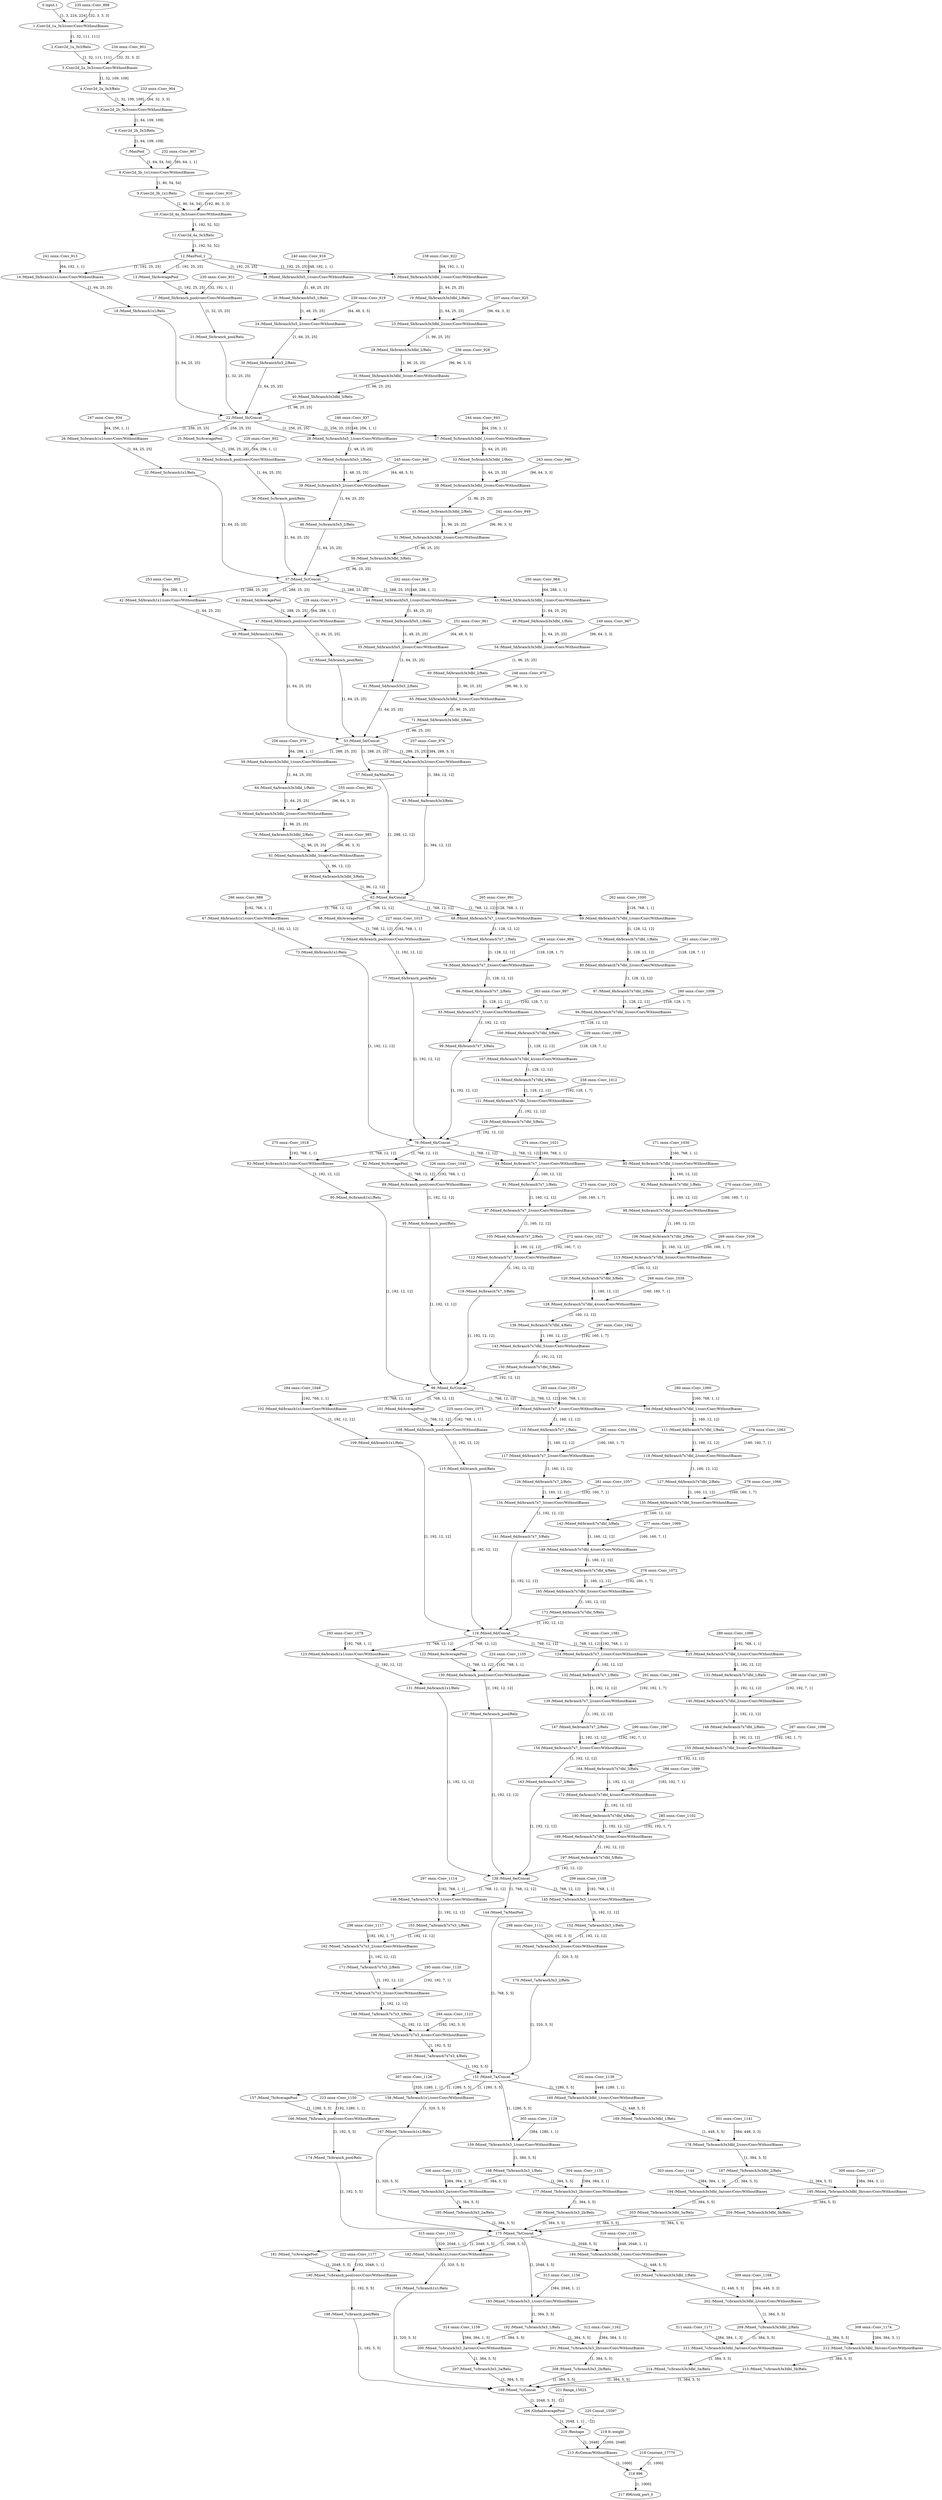 strict digraph  {
"0 input.1" [id=0, type=Parameter];
"1 /Conv2d_1a_3x3/conv/Conv/WithoutBiases" [id=1, type=Convolution];
"2 /Conv2d_1a_3x3/Relu" [id=2, type=Relu];
"3 /Conv2d_2a_3x3/conv/Conv/WithoutBiases" [id=3, type=Convolution];
"4 /Conv2d_2a_3x3/Relu" [id=4, type=Relu];
"5 /Conv2d_2b_3x3/conv/Conv/WithoutBiases" [id=5, type=Convolution];
"6 /Conv2d_2b_3x3/Relu" [id=6, type=Relu];
"7 /MaxPool" [id=7, type=MaxPool];
"8 /Conv2d_3b_1x1/conv/Conv/WithoutBiases" [id=8, type=Convolution];
"9 /Conv2d_3b_1x1/Relu" [id=9, type=Relu];
"10 /Conv2d_4a_3x3/conv/Conv/WithoutBiases" [id=10, type=Convolution];
"11 /Conv2d_4a_3x3/Relu" [id=11, type=Relu];
"12 /MaxPool_1" [id=12, type=MaxPool];
"13 /Mixed_5b/AveragePool" [id=13, type=AvgPool];
"14 /Mixed_5b/branch1x1/conv/Conv/WithoutBiases" [id=14, type=Convolution];
"15 /Mixed_5b/branch3x3dbl_1/conv/Conv/WithoutBiases" [id=15, type=Convolution];
"16 /Mixed_5b/branch5x5_1/conv/Conv/WithoutBiases" [id=16, type=Convolution];
"17 /Mixed_5b/branch_pool/conv/Conv/WithoutBiases" [id=17, type=Convolution];
"18 /Mixed_5b/branch1x1/Relu" [id=18, type=Relu];
"19 /Mixed_5b/branch3x3dbl_1/Relu" [id=19, type=Relu];
"20 /Mixed_5b/branch5x5_1/Relu" [id=20, type=Relu];
"21 /Mixed_5b/branch_pool/Relu" [id=21, type=Relu];
"22 /Mixed_5b/Concat" [id=22, type=Concat];
"23 /Mixed_5b/branch3x3dbl_2/conv/Conv/WithoutBiases" [id=23, type=Convolution];
"24 /Mixed_5b/branch5x5_2/conv/Conv/WithoutBiases" [id=24, type=Convolution];
"25 /Mixed_5c/AveragePool" [id=25, type=AvgPool];
"26 /Mixed_5c/branch1x1/conv/Conv/WithoutBiases" [id=26, type=Convolution];
"27 /Mixed_5c/branch3x3dbl_1/conv/Conv/WithoutBiases" [id=27, type=Convolution];
"28 /Mixed_5c/branch5x5_1/conv/Conv/WithoutBiases" [id=28, type=Convolution];
"29 /Mixed_5b/branch3x3dbl_2/Relu" [id=29, type=Relu];
"30 /Mixed_5b/branch5x5_2/Relu" [id=30, type=Relu];
"31 /Mixed_5c/branch_pool/conv/Conv/WithoutBiases" [id=31, type=Convolution];
"32 /Mixed_5c/branch1x1/Relu" [id=32, type=Relu];
"33 /Mixed_5c/branch3x3dbl_1/Relu" [id=33, type=Relu];
"34 /Mixed_5c/branch5x5_1/Relu" [id=34, type=Relu];
"35 /Mixed_5b/branch3x3dbl_3/conv/Conv/WithoutBiases" [id=35, type=Convolution];
"36 /Mixed_5c/branch_pool/Relu" [id=36, type=Relu];
"37 /Mixed_5c/Concat" [id=37, type=Concat];
"38 /Mixed_5c/branch3x3dbl_2/conv/Conv/WithoutBiases" [id=38, type=Convolution];
"39 /Mixed_5c/branch5x5_2/conv/Conv/WithoutBiases" [id=39, type=Convolution];
"40 /Mixed_5b/branch3x3dbl_3/Relu" [id=40, type=Relu];
"41 /Mixed_5d/AveragePool" [id=41, type=AvgPool];
"42 /Mixed_5d/branch1x1/conv/Conv/WithoutBiases" [id=42, type=Convolution];
"43 /Mixed_5d/branch3x3dbl_1/conv/Conv/WithoutBiases" [id=43, type=Convolution];
"44 /Mixed_5d/branch5x5_1/conv/Conv/WithoutBiases" [id=44, type=Convolution];
"45 /Mixed_5c/branch3x3dbl_2/Relu" [id=45, type=Relu];
"46 /Mixed_5c/branch5x5_2/Relu" [id=46, type=Relu];
"47 /Mixed_5d/branch_pool/conv/Conv/WithoutBiases" [id=47, type=Convolution];
"48 /Mixed_5d/branch1x1/Relu" [id=48, type=Relu];
"49 /Mixed_5d/branch3x3dbl_1/Relu" [id=49, type=Relu];
"50 /Mixed_5d/branch5x5_1/Relu" [id=50, type=Relu];
"51 /Mixed_5c/branch3x3dbl_3/conv/Conv/WithoutBiases" [id=51, type=Convolution];
"52 /Mixed_5d/branch_pool/Relu" [id=52, type=Relu];
"53 /Mixed_5d/Concat" [id=53, type=Concat];
"54 /Mixed_5d/branch3x3dbl_2/conv/Conv/WithoutBiases" [id=54, type=Convolution];
"55 /Mixed_5d/branch5x5_2/conv/Conv/WithoutBiases" [id=55, type=Convolution];
"56 /Mixed_5c/branch3x3dbl_3/Relu" [id=56, type=Relu];
"57 /Mixed_6a/MaxPool" [id=57, type=MaxPool];
"58 /Mixed_6a/branch3x3/conv/Conv/WithoutBiases" [id=58, type=Convolution];
"59 /Mixed_6a/branch3x3dbl_1/conv/Conv/WithoutBiases" [id=59, type=Convolution];
"60 /Mixed_5d/branch3x3dbl_2/Relu" [id=60, type=Relu];
"61 /Mixed_5d/branch5x5_2/Relu" [id=61, type=Relu];
"62 /Mixed_6a/Concat" [id=62, type=Concat];
"63 /Mixed_6a/branch3x3/Relu" [id=63, type=Relu];
"64 /Mixed_6a/branch3x3dbl_1/Relu" [id=64, type=Relu];
"65 /Mixed_5d/branch3x3dbl_3/conv/Conv/WithoutBiases" [id=65, type=Convolution];
"66 /Mixed_6b/AveragePool" [id=66, type=AvgPool];
"67 /Mixed_6b/branch1x1/conv/Conv/WithoutBiases" [id=67, type=Convolution];
"68 /Mixed_6b/branch7x7_1/conv/Conv/WithoutBiases" [id=68, type=Convolution];
"69 /Mixed_6b/branch7x7dbl_1/conv/Conv/WithoutBiases" [id=69, type=Convolution];
"70 /Mixed_6a/branch3x3dbl_2/conv/Conv/WithoutBiases" [id=70, type=Convolution];
"71 /Mixed_5d/branch3x3dbl_3/Relu" [id=71, type=Relu];
"72 /Mixed_6b/branch_pool/conv/Conv/WithoutBiases" [id=72, type=Convolution];
"73 /Mixed_6b/branch1x1/Relu" [id=73, type=Relu];
"74 /Mixed_6b/branch7x7_1/Relu" [id=74, type=Relu];
"75 /Mixed_6b/branch7x7dbl_1/Relu" [id=75, type=Relu];
"76 /Mixed_6a/branch3x3dbl_2/Relu" [id=76, type=Relu];
"77 /Mixed_6b/branch_pool/Relu" [id=77, type=Relu];
"78 /Mixed_6b/Concat" [id=78, type=Concat];
"79 /Mixed_6b/branch7x7_2/conv/Conv/WithoutBiases" [id=79, type=Convolution];
"80 /Mixed_6b/branch7x7dbl_2/conv/Conv/WithoutBiases" [id=80, type=Convolution];
"81 /Mixed_6a/branch3x3dbl_3/conv/Conv/WithoutBiases" [id=81, type=Convolution];
"82 /Mixed_6c/AveragePool" [id=82, type=AvgPool];
"83 /Mixed_6c/branch1x1/conv/Conv/WithoutBiases" [id=83, type=Convolution];
"84 /Mixed_6c/branch7x7_1/conv/Conv/WithoutBiases" [id=84, type=Convolution];
"85 /Mixed_6c/branch7x7dbl_1/conv/Conv/WithoutBiases" [id=85, type=Convolution];
"86 /Mixed_6b/branch7x7_2/Relu" [id=86, type=Relu];
"87 /Mixed_6b/branch7x7dbl_2/Relu" [id=87, type=Relu];
"88 /Mixed_6a/branch3x3dbl_3/Relu" [id=88, type=Relu];
"89 /Mixed_6c/branch_pool/conv/Conv/WithoutBiases" [id=89, type=Convolution];
"90 /Mixed_6c/branch1x1/Relu" [id=90, type=Relu];
"91 /Mixed_6c/branch7x7_1/Relu" [id=91, type=Relu];
"92 /Mixed_6c/branch7x7dbl_1/Relu" [id=92, type=Relu];
"93 /Mixed_6b/branch7x7_3/conv/Conv/WithoutBiases" [id=93, type=Convolution];
"94 /Mixed_6b/branch7x7dbl_3/conv/Conv/WithoutBiases" [id=94, type=Convolution];
"95 /Mixed_6c/branch_pool/Relu" [id=95, type=Relu];
"96 /Mixed_6c/Concat" [id=96, type=Concat];
"97 /Mixed_6c/branch7x7_2/conv/Conv/WithoutBiases" [id=97, type=Convolution];
"98 /Mixed_6c/branch7x7dbl_2/conv/Conv/WithoutBiases" [id=98, type=Convolution];
"99 /Mixed_6b/branch7x7_3/Relu" [id=99, type=Relu];
"100 /Mixed_6b/branch7x7dbl_3/Relu" [id=100, type=Relu];
"101 /Mixed_6d/AveragePool" [id=101, type=AvgPool];
"102 /Mixed_6d/branch1x1/conv/Conv/WithoutBiases" [id=102, type=Convolution];
"103 /Mixed_6d/branch7x7_1/conv/Conv/WithoutBiases" [id=103, type=Convolution];
"104 /Mixed_6d/branch7x7dbl_1/conv/Conv/WithoutBiases" [id=104, type=Convolution];
"105 /Mixed_6c/branch7x7_2/Relu" [id=105, type=Relu];
"106 /Mixed_6c/branch7x7dbl_2/Relu" [id=106, type=Relu];
"107 /Mixed_6b/branch7x7dbl_4/conv/Conv/WithoutBiases" [id=107, type=Convolution];
"108 /Mixed_6d/branch_pool/conv/Conv/WithoutBiases" [id=108, type=Convolution];
"109 /Mixed_6d/branch1x1/Relu" [id=109, type=Relu];
"110 /Mixed_6d/branch7x7_1/Relu" [id=110, type=Relu];
"111 /Mixed_6d/branch7x7dbl_1/Relu" [id=111, type=Relu];
"112 /Mixed_6c/branch7x7_3/conv/Conv/WithoutBiases" [id=112, type=Convolution];
"113 /Mixed_6c/branch7x7dbl_3/conv/Conv/WithoutBiases" [id=113, type=Convolution];
"114 /Mixed_6b/branch7x7dbl_4/Relu" [id=114, type=Relu];
"115 /Mixed_6d/branch_pool/Relu" [id=115, type=Relu];
"116 /Mixed_6d/Concat" [id=116, type=Concat];
"117 /Mixed_6d/branch7x7_2/conv/Conv/WithoutBiases" [id=117, type=Convolution];
"118 /Mixed_6d/branch7x7dbl_2/conv/Conv/WithoutBiases" [id=118, type=Convolution];
"119 /Mixed_6c/branch7x7_3/Relu" [id=119, type=Relu];
"120 /Mixed_6c/branch7x7dbl_3/Relu" [id=120, type=Relu];
"121 /Mixed_6b/branch7x7dbl_5/conv/Conv/WithoutBiases" [id=121, type=Convolution];
"122 /Mixed_6e/AveragePool" [id=122, type=AvgPool];
"123 /Mixed_6e/branch1x1/conv/Conv/WithoutBiases" [id=123, type=Convolution];
"124 /Mixed_6e/branch7x7_1/conv/Conv/WithoutBiases" [id=124, type=Convolution];
"125 /Mixed_6e/branch7x7dbl_1/conv/Conv/WithoutBiases" [id=125, type=Convolution];
"126 /Mixed_6d/branch7x7_2/Relu" [id=126, type=Relu];
"127 /Mixed_6d/branch7x7dbl_2/Relu" [id=127, type=Relu];
"128 /Mixed_6c/branch7x7dbl_4/conv/Conv/WithoutBiases" [id=128, type=Convolution];
"129 /Mixed_6b/branch7x7dbl_5/Relu" [id=129, type=Relu];
"130 /Mixed_6e/branch_pool/conv/Conv/WithoutBiases" [id=130, type=Convolution];
"131 /Mixed_6e/branch1x1/Relu" [id=131, type=Relu];
"132 /Mixed_6e/branch7x7_1/Relu" [id=132, type=Relu];
"133 /Mixed_6e/branch7x7dbl_1/Relu" [id=133, type=Relu];
"134 /Mixed_6d/branch7x7_3/conv/Conv/WithoutBiases" [id=134, type=Convolution];
"135 /Mixed_6d/branch7x7dbl_3/conv/Conv/WithoutBiases" [id=135, type=Convolution];
"136 /Mixed_6c/branch7x7dbl_4/Relu" [id=136, type=Relu];
"137 /Mixed_6e/branch_pool/Relu" [id=137, type=Relu];
"138 /Mixed_6e/Concat" [id=138, type=Concat];
"139 /Mixed_6e/branch7x7_2/conv/Conv/WithoutBiases" [id=139, type=Convolution];
"140 /Mixed_6e/branch7x7dbl_2/conv/Conv/WithoutBiases" [id=140, type=Convolution];
"141 /Mixed_6d/branch7x7_3/Relu" [id=141, type=Relu];
"142 /Mixed_6d/branch7x7dbl_3/Relu" [id=142, type=Relu];
"143 /Mixed_6c/branch7x7dbl_5/conv/Conv/WithoutBiases" [id=143, type=Convolution];
"144 /Mixed_7a/MaxPool" [id=144, type=MaxPool];
"145 /Mixed_7a/branch3x3_1/conv/Conv/WithoutBiases" [id=145, type=Convolution];
"146 /Mixed_7a/branch7x7x3_1/conv/Conv/WithoutBiases" [id=146, type=Convolution];
"147 /Mixed_6e/branch7x7_2/Relu" [id=147, type=Relu];
"148 /Mixed_6e/branch7x7dbl_2/Relu" [id=148, type=Relu];
"149 /Mixed_6d/branch7x7dbl_4/conv/Conv/WithoutBiases" [id=149, type=Convolution];
"150 /Mixed_6c/branch7x7dbl_5/Relu" [id=150, type=Relu];
"151 /Mixed_7a/Concat" [id=151, type=Concat];
"152 /Mixed_7a/branch3x3_1/Relu" [id=152, type=Relu];
"153 /Mixed_7a/branch7x7x3_1/Relu" [id=153, type=Relu];
"154 /Mixed_6e/branch7x7_3/conv/Conv/WithoutBiases" [id=154, type=Convolution];
"155 /Mixed_6e/branch7x7dbl_3/conv/Conv/WithoutBiases" [id=155, type=Convolution];
"156 /Mixed_6d/branch7x7dbl_4/Relu" [id=156, type=Relu];
"157 /Mixed_7b/AveragePool" [id=157, type=AvgPool];
"158 /Mixed_7b/branch1x1/conv/Conv/WithoutBiases" [id=158, type=Convolution];
"159 /Mixed_7b/branch3x3_1/conv/Conv/WithoutBiases" [id=159, type=Convolution];
"160 /Mixed_7b/branch3x3dbl_1/conv/Conv/WithoutBiases" [id=160, type=Convolution];
"161 /Mixed_7a/branch3x3_2/conv/Conv/WithoutBiases" [id=161, type=Convolution];
"162 /Mixed_7a/branch7x7x3_2/conv/Conv/WithoutBiases" [id=162, type=Convolution];
"163 /Mixed_6e/branch7x7_3/Relu" [id=163, type=Relu];
"164 /Mixed_6e/branch7x7dbl_3/Relu" [id=164, type=Relu];
"165 /Mixed_6d/branch7x7dbl_5/conv/Conv/WithoutBiases" [id=165, type=Convolution];
"166 /Mixed_7b/branch_pool/conv/Conv/WithoutBiases" [id=166, type=Convolution];
"167 /Mixed_7b/branch1x1/Relu" [id=167, type=Relu];
"168 /Mixed_7b/branch3x3_1/Relu" [id=168, type=Relu];
"169 /Mixed_7b/branch3x3dbl_1/Relu" [id=169, type=Relu];
"170 /Mixed_7a/branch3x3_2/Relu" [id=170, type=Relu];
"171 /Mixed_7a/branch7x7x3_2/Relu" [id=171, type=Relu];
"172 /Mixed_6e/branch7x7dbl_4/conv/Conv/WithoutBiases" [id=172, type=Convolution];
"173 /Mixed_6d/branch7x7dbl_5/Relu" [id=173, type=Relu];
"174 /Mixed_7b/branch_pool/Relu" [id=174, type=Relu];
"175 /Mixed_7b/Concat" [id=175, type=Concat];
"176 /Mixed_7b/branch3x3_2a/conv/Conv/WithoutBiases" [id=176, type=Convolution];
"177 /Mixed_7b/branch3x3_2b/conv/Conv/WithoutBiases" [id=177, type=Convolution];
"178 /Mixed_7b/branch3x3dbl_2/conv/Conv/WithoutBiases" [id=178, type=Convolution];
"179 /Mixed_7a/branch7x7x3_3/conv/Conv/WithoutBiases" [id=179, type=Convolution];
"180 /Mixed_6e/branch7x7dbl_4/Relu" [id=180, type=Relu];
"181 /Mixed_7c/AveragePool" [id=181, type=AvgPool];
"182 /Mixed_7c/branch1x1/conv/Conv/WithoutBiases" [id=182, type=Convolution];
"183 /Mixed_7c/branch3x3_1/conv/Conv/WithoutBiases" [id=183, type=Convolution];
"184 /Mixed_7c/branch3x3dbl_1/conv/Conv/WithoutBiases" [id=184, type=Convolution];
"185 /Mixed_7b/branch3x3_2a/Relu" [id=185, type=Relu];
"186 /Mixed_7b/branch3x3_2b/Relu" [id=186, type=Relu];
"187 /Mixed_7b/branch3x3dbl_2/Relu" [id=187, type=Relu];
"188 /Mixed_7a/branch7x7x3_3/Relu" [id=188, type=Relu];
"189 /Mixed_6e/branch7x7dbl_5/conv/Conv/WithoutBiases" [id=189, type=Convolution];
"190 /Mixed_7c/branch_pool/conv/Conv/WithoutBiases" [id=190, type=Convolution];
"191 /Mixed_7c/branch1x1/Relu" [id=191, type=Relu];
"192 /Mixed_7c/branch3x3_1/Relu" [id=192, type=Relu];
"193 /Mixed_7c/branch3x3dbl_1/Relu" [id=193, type=Relu];
"194 /Mixed_7b/branch3x3dbl_3a/conv/Conv/WithoutBiases" [id=194, type=Convolution];
"195 /Mixed_7b/branch3x3dbl_3b/conv/Conv/WithoutBiases" [id=195, type=Convolution];
"196 /Mixed_7a/branch7x7x3_4/conv/Conv/WithoutBiases" [id=196, type=Convolution];
"197 /Mixed_6e/branch7x7dbl_5/Relu" [id=197, type=Relu];
"198 /Mixed_7c/branch_pool/Relu" [id=198, type=Relu];
"199 /Mixed_7c/Concat" [id=199, type=Concat];
"200 /Mixed_7c/branch3x3_2a/conv/Conv/WithoutBiases" [id=200, type=Convolution];
"201 /Mixed_7c/branch3x3_2b/conv/Conv/WithoutBiases" [id=201, type=Convolution];
"202 /Mixed_7c/branch3x3dbl_2/conv/Conv/WithoutBiases" [id=202, type=Convolution];
"203 /Mixed_7b/branch3x3dbl_3a/Relu" [id=203, type=Relu];
"204 /Mixed_7b/branch3x3dbl_3b/Relu" [id=204, type=Relu];
"205 /Mixed_7a/branch7x7x3_4/Relu" [id=205, type=Relu];
"206 /GlobalAveragePool" [id=206, type=ReduceMean];
"207 /Mixed_7c/branch3x3_2a/Relu" [id=207, type=Relu];
"208 /Mixed_7c/branch3x3_2b/Relu" [id=208, type=Relu];
"209 /Mixed_7c/branch3x3dbl_2/Relu" [id=209, type=Relu];
"210 /Reshape" [id=210, type=Reshape];
"211 /Mixed_7c/branch3x3dbl_3a/conv/Conv/WithoutBiases" [id=211, type=Convolution];
"212 /Mixed_7c/branch3x3dbl_3b/conv/Conv/WithoutBiases" [id=212, type=Convolution];
"213 /fc/Gemm/WithoutBiases" [id=213, type=MatMul];
"214 /Mixed_7c/branch3x3dbl_3a/Relu" [id=214, type=Relu];
"215 /Mixed_7c/branch3x3dbl_3b/Relu" [id=215, type=Relu];
"216 896" [id=216, type=Add];
"217 896/sink_port_0" [id=217, type=Result];
"218 Constant_17770" [id=218, type=Constant];
"219 fc.weight" [id=219, type=Constant];
"220 Concat_15597" [id=220, type=Constant];
"221 Range_15025" [id=221, type=Constant];
"222 onnx^^Conv_1177" [id=222, label="222 onnx::Conv_1177", type=Constant];
"223 onnx^^Conv_1150" [id=223, label="223 onnx::Conv_1150", type=Constant];
"224 onnx^^Conv_1105" [id=224, label="224 onnx::Conv_1105", type=Constant];
"225 onnx^^Conv_1075" [id=225, label="225 onnx::Conv_1075", type=Constant];
"226 onnx^^Conv_1045" [id=226, label="226 onnx::Conv_1045", type=Constant];
"227 onnx^^Conv_1015" [id=227, label="227 onnx::Conv_1015", type=Constant];
"228 onnx^^Conv_973" [id=228, label="228 onnx::Conv_973", type=Constant];
"229 onnx^^Conv_952" [id=229, label="229 onnx::Conv_952", type=Constant];
"230 onnx^^Conv_931" [id=230, label="230 onnx::Conv_931", type=Constant];
"231 onnx^^Conv_910" [id=231, label="231 onnx::Conv_910", type=Constant];
"232 onnx^^Conv_907" [id=232, label="232 onnx::Conv_907", type=Constant];
"233 onnx^^Conv_904" [id=233, label="233 onnx::Conv_904", type=Constant];
"234 onnx^^Conv_901" [id=234, label="234 onnx::Conv_901", type=Constant];
"235 onnx^^Conv_898" [id=235, label="235 onnx::Conv_898", type=Constant];
"236 onnx^^Conv_928" [id=236, label="236 onnx::Conv_928", type=Constant];
"237 onnx^^Conv_925" [id=237, label="237 onnx::Conv_925", type=Constant];
"238 onnx^^Conv_922" [id=238, label="238 onnx::Conv_922", type=Constant];
"239 onnx^^Conv_919" [id=239, label="239 onnx::Conv_919", type=Constant];
"240 onnx^^Conv_916" [id=240, label="240 onnx::Conv_916", type=Constant];
"241 onnx^^Conv_913" [id=241, label="241 onnx::Conv_913", type=Constant];
"242 onnx^^Conv_949" [id=242, label="242 onnx::Conv_949", type=Constant];
"243 onnx^^Conv_946" [id=243, label="243 onnx::Conv_946", type=Constant];
"244 onnx^^Conv_943" [id=244, label="244 onnx::Conv_943", type=Constant];
"245 onnx^^Conv_940" [id=245, label="245 onnx::Conv_940", type=Constant];
"246 onnx^^Conv_937" [id=246, label="246 onnx::Conv_937", type=Constant];
"247 onnx^^Conv_934" [id=247, label="247 onnx::Conv_934", type=Constant];
"248 onnx^^Conv_970" [id=248, label="248 onnx::Conv_970", type=Constant];
"249 onnx^^Conv_967" [id=249, label="249 onnx::Conv_967", type=Constant];
"250 onnx^^Conv_964" [id=250, label="250 onnx::Conv_964", type=Constant];
"251 onnx^^Conv_961" [id=251, label="251 onnx::Conv_961", type=Constant];
"252 onnx^^Conv_958" [id=252, label="252 onnx::Conv_958", type=Constant];
"253 onnx^^Conv_955" [id=253, label="253 onnx::Conv_955", type=Constant];
"254 onnx^^Conv_985" [id=254, label="254 onnx::Conv_985", type=Constant];
"255 onnx^^Conv_982" [id=255, label="255 onnx::Conv_982", type=Constant];
"256 onnx^^Conv_979" [id=256, label="256 onnx::Conv_979", type=Constant];
"257 onnx^^Conv_976" [id=257, label="257 onnx::Conv_976", type=Constant];
"258 onnx^^Conv_1012" [id=258, label="258 onnx::Conv_1012", type=Constant];
"259 onnx^^Conv_1009" [id=259, label="259 onnx::Conv_1009", type=Constant];
"260 onnx^^Conv_1006" [id=260, label="260 onnx::Conv_1006", type=Constant];
"261 onnx^^Conv_1003" [id=261, label="261 onnx::Conv_1003", type=Constant];
"262 onnx^^Conv_1000" [id=262, label="262 onnx::Conv_1000", type=Constant];
"263 onnx^^Conv_997" [id=263, label="263 onnx::Conv_997", type=Constant];
"264 onnx^^Conv_994" [id=264, label="264 onnx::Conv_994", type=Constant];
"265 onnx^^Conv_991" [id=265, label="265 onnx::Conv_991", type=Constant];
"266 onnx^^Conv_988" [id=266, label="266 onnx::Conv_988", type=Constant];
"267 onnx^^Conv_1042" [id=267, label="267 onnx::Conv_1042", type=Constant];
"268 onnx^^Conv_1039" [id=268, label="268 onnx::Conv_1039", type=Constant];
"269 onnx^^Conv_1036" [id=269, label="269 onnx::Conv_1036", type=Constant];
"270 onnx^^Conv_1033" [id=270, label="270 onnx::Conv_1033", type=Constant];
"271 onnx^^Conv_1030" [id=271, label="271 onnx::Conv_1030", type=Constant];
"272 onnx^^Conv_1027" [id=272, label="272 onnx::Conv_1027", type=Constant];
"273 onnx^^Conv_1024" [id=273, label="273 onnx::Conv_1024", type=Constant];
"274 onnx^^Conv_1021" [id=274, label="274 onnx::Conv_1021", type=Constant];
"275 onnx^^Conv_1018" [id=275, label="275 onnx::Conv_1018", type=Constant];
"276 onnx^^Conv_1072" [id=276, label="276 onnx::Conv_1072", type=Constant];
"277 onnx^^Conv_1069" [id=277, label="277 onnx::Conv_1069", type=Constant];
"278 onnx^^Conv_1066" [id=278, label="278 onnx::Conv_1066", type=Constant];
"279 onnx^^Conv_1063" [id=279, label="279 onnx::Conv_1063", type=Constant];
"280 onnx^^Conv_1060" [id=280, label="280 onnx::Conv_1060", type=Constant];
"281 onnx^^Conv_1057" [id=281, label="281 onnx::Conv_1057", type=Constant];
"282 onnx^^Conv_1054" [id=282, label="282 onnx::Conv_1054", type=Constant];
"283 onnx^^Conv_1051" [id=283, label="283 onnx::Conv_1051", type=Constant];
"284 onnx^^Conv_1048" [id=284, label="284 onnx::Conv_1048", type=Constant];
"285 onnx^^Conv_1102" [id=285, label="285 onnx::Conv_1102", type=Constant];
"286 onnx^^Conv_1099" [id=286, label="286 onnx::Conv_1099", type=Constant];
"287 onnx^^Conv_1096" [id=287, label="287 onnx::Conv_1096", type=Constant];
"288 onnx^^Conv_1093" [id=288, label="288 onnx::Conv_1093", type=Constant];
"289 onnx^^Conv_1090" [id=289, label="289 onnx::Conv_1090", type=Constant];
"290 onnx^^Conv_1087" [id=290, label="290 onnx::Conv_1087", type=Constant];
"291 onnx^^Conv_1084" [id=291, label="291 onnx::Conv_1084", type=Constant];
"292 onnx^^Conv_1081" [id=292, label="292 onnx::Conv_1081", type=Constant];
"293 onnx^^Conv_1078" [id=293, label="293 onnx::Conv_1078", type=Constant];
"294 onnx^^Conv_1123" [id=294, label="294 onnx::Conv_1123", type=Constant];
"295 onnx^^Conv_1120" [id=295, label="295 onnx::Conv_1120", type=Constant];
"296 onnx^^Conv_1117" [id=296, label="296 onnx::Conv_1117", type=Constant];
"297 onnx^^Conv_1114" [id=297, label="297 onnx::Conv_1114", type=Constant];
"298 onnx^^Conv_1111" [id=298, label="298 onnx::Conv_1111", type=Constant];
"299 onnx^^Conv_1108" [id=299, label="299 onnx::Conv_1108", type=Constant];
"300 onnx^^Conv_1147" [id=300, label="300 onnx::Conv_1147", type=Constant];
"301 onnx^^Conv_1141" [id=301, label="301 onnx::Conv_1141", type=Constant];
"302 onnx^^Conv_1138" [id=302, label="302 onnx::Conv_1138", type=Constant];
"303 onnx^^Conv_1144" [id=303, label="303 onnx::Conv_1144", type=Constant];
"304 onnx^^Conv_1135" [id=304, label="304 onnx::Conv_1135", type=Constant];
"305 onnx^^Conv_1129" [id=305, label="305 onnx::Conv_1129", type=Constant];
"306 onnx^^Conv_1132" [id=306, label="306 onnx::Conv_1132", type=Constant];
"307 onnx^^Conv_1126" [id=307, label="307 onnx::Conv_1126", type=Constant];
"308 onnx^^Conv_1174" [id=308, label="308 onnx::Conv_1174", type=Constant];
"309 onnx^^Conv_1168" [id=309, label="309 onnx::Conv_1168", type=Constant];
"310 onnx^^Conv_1165" [id=310, label="310 onnx::Conv_1165", type=Constant];
"311 onnx^^Conv_1171" [id=311, label="311 onnx::Conv_1171", type=Constant];
"312 onnx^^Conv_1162" [id=312, label="312 onnx::Conv_1162", type=Constant];
"313 onnx^^Conv_1156" [id=313, label="313 onnx::Conv_1156", type=Constant];
"314 onnx^^Conv_1159" [id=314, label="314 onnx::Conv_1159", type=Constant];
"315 onnx^^Conv_1153" [id=315, label="315 onnx::Conv_1153", type=Constant];
"0 input.1" -> "1 /Conv2d_1a_3x3/conv/Conv/WithoutBiases"  [label="[1, 3, 224, 224]", style=solid];
"1 /Conv2d_1a_3x3/conv/Conv/WithoutBiases" -> "2 /Conv2d_1a_3x3/Relu"  [label="[1, 32, 111, 111]", style=solid];
"2 /Conv2d_1a_3x3/Relu" -> "3 /Conv2d_2a_3x3/conv/Conv/WithoutBiases"  [label="[1, 32, 111, 111]", style=solid];
"3 /Conv2d_2a_3x3/conv/Conv/WithoutBiases" -> "4 /Conv2d_2a_3x3/Relu"  [label="[1, 32, 109, 109]", style=solid];
"4 /Conv2d_2a_3x3/Relu" -> "5 /Conv2d_2b_3x3/conv/Conv/WithoutBiases"  [label="[1, 32, 109, 109]", style=solid];
"5 /Conv2d_2b_3x3/conv/Conv/WithoutBiases" -> "6 /Conv2d_2b_3x3/Relu"  [label="[1, 64, 109, 109]", style=solid];
"6 /Conv2d_2b_3x3/Relu" -> "7 /MaxPool"  [label="[1, 64, 109, 109]", style=solid];
"7 /MaxPool" -> "8 /Conv2d_3b_1x1/conv/Conv/WithoutBiases"  [label="[1, 64, 54, 54]", style=solid];
"8 /Conv2d_3b_1x1/conv/Conv/WithoutBiases" -> "9 /Conv2d_3b_1x1/Relu"  [label="[1, 80, 54, 54]", style=solid];
"9 /Conv2d_3b_1x1/Relu" -> "10 /Conv2d_4a_3x3/conv/Conv/WithoutBiases"  [label="[1, 80, 54, 54]", style=solid];
"10 /Conv2d_4a_3x3/conv/Conv/WithoutBiases" -> "11 /Conv2d_4a_3x3/Relu"  [label="[1, 192, 52, 52]", style=solid];
"11 /Conv2d_4a_3x3/Relu" -> "12 /MaxPool_1"  [label="[1, 192, 52, 52]", style=solid];
"12 /MaxPool_1" -> "13 /Mixed_5b/AveragePool"  [label="[1, 192, 25, 25]", style=solid];
"12 /MaxPool_1" -> "14 /Mixed_5b/branch1x1/conv/Conv/WithoutBiases"  [label="[1, 192, 25, 25]", style=solid];
"12 /MaxPool_1" -> "15 /Mixed_5b/branch3x3dbl_1/conv/Conv/WithoutBiases"  [label="[1, 192, 25, 25]", style=solid];
"12 /MaxPool_1" -> "16 /Mixed_5b/branch5x5_1/conv/Conv/WithoutBiases"  [label="[1, 192, 25, 25]", style=solid];
"13 /Mixed_5b/AveragePool" -> "17 /Mixed_5b/branch_pool/conv/Conv/WithoutBiases"  [label="[1, 192, 25, 25]", style=solid];
"14 /Mixed_5b/branch1x1/conv/Conv/WithoutBiases" -> "18 /Mixed_5b/branch1x1/Relu"  [label="[1, 64, 25, 25]", style=solid];
"15 /Mixed_5b/branch3x3dbl_1/conv/Conv/WithoutBiases" -> "19 /Mixed_5b/branch3x3dbl_1/Relu"  [label="[1, 64, 25, 25]", style=solid];
"16 /Mixed_5b/branch5x5_1/conv/Conv/WithoutBiases" -> "20 /Mixed_5b/branch5x5_1/Relu"  [label="[1, 48, 25, 25]", style=solid];
"17 /Mixed_5b/branch_pool/conv/Conv/WithoutBiases" -> "21 /Mixed_5b/branch_pool/Relu"  [label="[1, 32, 25, 25]", style=solid];
"18 /Mixed_5b/branch1x1/Relu" -> "22 /Mixed_5b/Concat"  [label="[1, 64, 25, 25]", style=solid];
"19 /Mixed_5b/branch3x3dbl_1/Relu" -> "23 /Mixed_5b/branch3x3dbl_2/conv/Conv/WithoutBiases"  [label="[1, 64, 25, 25]", style=solid];
"20 /Mixed_5b/branch5x5_1/Relu" -> "24 /Mixed_5b/branch5x5_2/conv/Conv/WithoutBiases"  [label="[1, 48, 25, 25]", style=solid];
"21 /Mixed_5b/branch_pool/Relu" -> "22 /Mixed_5b/Concat"  [label="[1, 32, 25, 25]", style=solid];
"22 /Mixed_5b/Concat" -> "25 /Mixed_5c/AveragePool"  [label="[1, 256, 25, 25]", style=solid];
"22 /Mixed_5b/Concat" -> "26 /Mixed_5c/branch1x1/conv/Conv/WithoutBiases"  [label="[1, 256, 25, 25]", style=solid];
"22 /Mixed_5b/Concat" -> "27 /Mixed_5c/branch3x3dbl_1/conv/Conv/WithoutBiases"  [label="[1, 256, 25, 25]", style=solid];
"22 /Mixed_5b/Concat" -> "28 /Mixed_5c/branch5x5_1/conv/Conv/WithoutBiases"  [label="[1, 256, 25, 25]", style=solid];
"23 /Mixed_5b/branch3x3dbl_2/conv/Conv/WithoutBiases" -> "29 /Mixed_5b/branch3x3dbl_2/Relu"  [label="[1, 96, 25, 25]", style=solid];
"24 /Mixed_5b/branch5x5_2/conv/Conv/WithoutBiases" -> "30 /Mixed_5b/branch5x5_2/Relu"  [label="[1, 64, 25, 25]", style=solid];
"25 /Mixed_5c/AveragePool" -> "31 /Mixed_5c/branch_pool/conv/Conv/WithoutBiases"  [label="[1, 256, 25, 25]", style=solid];
"26 /Mixed_5c/branch1x1/conv/Conv/WithoutBiases" -> "32 /Mixed_5c/branch1x1/Relu"  [label="[1, 64, 25, 25]", style=solid];
"27 /Mixed_5c/branch3x3dbl_1/conv/Conv/WithoutBiases" -> "33 /Mixed_5c/branch3x3dbl_1/Relu"  [label="[1, 64, 25, 25]", style=solid];
"28 /Mixed_5c/branch5x5_1/conv/Conv/WithoutBiases" -> "34 /Mixed_5c/branch5x5_1/Relu"  [label="[1, 48, 25, 25]", style=solid];
"29 /Mixed_5b/branch3x3dbl_2/Relu" -> "35 /Mixed_5b/branch3x3dbl_3/conv/Conv/WithoutBiases"  [label="[1, 96, 25, 25]", style=solid];
"30 /Mixed_5b/branch5x5_2/Relu" -> "22 /Mixed_5b/Concat"  [label="[1, 64, 25, 25]", style=solid];
"31 /Mixed_5c/branch_pool/conv/Conv/WithoutBiases" -> "36 /Mixed_5c/branch_pool/Relu"  [label="[1, 64, 25, 25]", style=solid];
"32 /Mixed_5c/branch1x1/Relu" -> "37 /Mixed_5c/Concat"  [label="[1, 64, 25, 25]", style=solid];
"33 /Mixed_5c/branch3x3dbl_1/Relu" -> "38 /Mixed_5c/branch3x3dbl_2/conv/Conv/WithoutBiases"  [label="[1, 64, 25, 25]", style=solid];
"34 /Mixed_5c/branch5x5_1/Relu" -> "39 /Mixed_5c/branch5x5_2/conv/Conv/WithoutBiases"  [label="[1, 48, 25, 25]", style=solid];
"35 /Mixed_5b/branch3x3dbl_3/conv/Conv/WithoutBiases" -> "40 /Mixed_5b/branch3x3dbl_3/Relu"  [label="[1, 96, 25, 25]", style=solid];
"36 /Mixed_5c/branch_pool/Relu" -> "37 /Mixed_5c/Concat"  [label="[1, 64, 25, 25]", style=solid];
"37 /Mixed_5c/Concat" -> "41 /Mixed_5d/AveragePool"  [label="[1, 288, 25, 25]", style=solid];
"37 /Mixed_5c/Concat" -> "42 /Mixed_5d/branch1x1/conv/Conv/WithoutBiases"  [label="[1, 288, 25, 25]", style=solid];
"37 /Mixed_5c/Concat" -> "43 /Mixed_5d/branch3x3dbl_1/conv/Conv/WithoutBiases"  [label="[1, 288, 25, 25]", style=solid];
"37 /Mixed_5c/Concat" -> "44 /Mixed_5d/branch5x5_1/conv/Conv/WithoutBiases"  [label="[1, 288, 25, 25]", style=solid];
"38 /Mixed_5c/branch3x3dbl_2/conv/Conv/WithoutBiases" -> "45 /Mixed_5c/branch3x3dbl_2/Relu"  [label="[1, 96, 25, 25]", style=solid];
"39 /Mixed_5c/branch5x5_2/conv/Conv/WithoutBiases" -> "46 /Mixed_5c/branch5x5_2/Relu"  [label="[1, 64, 25, 25]", style=solid];
"40 /Mixed_5b/branch3x3dbl_3/Relu" -> "22 /Mixed_5b/Concat"  [label="[1, 96, 25, 25]", style=solid];
"41 /Mixed_5d/AveragePool" -> "47 /Mixed_5d/branch_pool/conv/Conv/WithoutBiases"  [label="[1, 288, 25, 25]", style=solid];
"42 /Mixed_5d/branch1x1/conv/Conv/WithoutBiases" -> "48 /Mixed_5d/branch1x1/Relu"  [label="[1, 64, 25, 25]", style=solid];
"43 /Mixed_5d/branch3x3dbl_1/conv/Conv/WithoutBiases" -> "49 /Mixed_5d/branch3x3dbl_1/Relu"  [label="[1, 64, 25, 25]", style=solid];
"44 /Mixed_5d/branch5x5_1/conv/Conv/WithoutBiases" -> "50 /Mixed_5d/branch5x5_1/Relu"  [label="[1, 48, 25, 25]", style=solid];
"45 /Mixed_5c/branch3x3dbl_2/Relu" -> "51 /Mixed_5c/branch3x3dbl_3/conv/Conv/WithoutBiases"  [label="[1, 96, 25, 25]", style=solid];
"46 /Mixed_5c/branch5x5_2/Relu" -> "37 /Mixed_5c/Concat"  [label="[1, 64, 25, 25]", style=solid];
"47 /Mixed_5d/branch_pool/conv/Conv/WithoutBiases" -> "52 /Mixed_5d/branch_pool/Relu"  [label="[1, 64, 25, 25]", style=solid];
"48 /Mixed_5d/branch1x1/Relu" -> "53 /Mixed_5d/Concat"  [label="[1, 64, 25, 25]", style=solid];
"49 /Mixed_5d/branch3x3dbl_1/Relu" -> "54 /Mixed_5d/branch3x3dbl_2/conv/Conv/WithoutBiases"  [label="[1, 64, 25, 25]", style=solid];
"50 /Mixed_5d/branch5x5_1/Relu" -> "55 /Mixed_5d/branch5x5_2/conv/Conv/WithoutBiases"  [label="[1, 48, 25, 25]", style=solid];
"51 /Mixed_5c/branch3x3dbl_3/conv/Conv/WithoutBiases" -> "56 /Mixed_5c/branch3x3dbl_3/Relu"  [label="[1, 96, 25, 25]", style=solid];
"52 /Mixed_5d/branch_pool/Relu" -> "53 /Mixed_5d/Concat"  [label="[1, 64, 25, 25]", style=solid];
"53 /Mixed_5d/Concat" -> "57 /Mixed_6a/MaxPool"  [label="[1, 288, 25, 25]", style=solid];
"53 /Mixed_5d/Concat" -> "58 /Mixed_6a/branch3x3/conv/Conv/WithoutBiases"  [label="[1, 288, 25, 25]", style=solid];
"53 /Mixed_5d/Concat" -> "59 /Mixed_6a/branch3x3dbl_1/conv/Conv/WithoutBiases"  [label="[1, 288, 25, 25]", style=solid];
"54 /Mixed_5d/branch3x3dbl_2/conv/Conv/WithoutBiases" -> "60 /Mixed_5d/branch3x3dbl_2/Relu"  [label="[1, 96, 25, 25]", style=solid];
"55 /Mixed_5d/branch5x5_2/conv/Conv/WithoutBiases" -> "61 /Mixed_5d/branch5x5_2/Relu"  [label="[1, 64, 25, 25]", style=solid];
"56 /Mixed_5c/branch3x3dbl_3/Relu" -> "37 /Mixed_5c/Concat"  [label="[1, 96, 25, 25]", style=solid];
"57 /Mixed_6a/MaxPool" -> "62 /Mixed_6a/Concat"  [label="[1, 288, 12, 12]", style=solid];
"58 /Mixed_6a/branch3x3/conv/Conv/WithoutBiases" -> "63 /Mixed_6a/branch3x3/Relu"  [label="[1, 384, 12, 12]", style=solid];
"59 /Mixed_6a/branch3x3dbl_1/conv/Conv/WithoutBiases" -> "64 /Mixed_6a/branch3x3dbl_1/Relu"  [label="[1, 64, 25, 25]", style=solid];
"60 /Mixed_5d/branch3x3dbl_2/Relu" -> "65 /Mixed_5d/branch3x3dbl_3/conv/Conv/WithoutBiases"  [label="[1, 96, 25, 25]", style=solid];
"61 /Mixed_5d/branch5x5_2/Relu" -> "53 /Mixed_5d/Concat"  [label="[1, 64, 25, 25]", style=solid];
"62 /Mixed_6a/Concat" -> "66 /Mixed_6b/AveragePool"  [label="[1, 768, 12, 12]", style=solid];
"62 /Mixed_6a/Concat" -> "67 /Mixed_6b/branch1x1/conv/Conv/WithoutBiases"  [label="[1, 768, 12, 12]", style=solid];
"62 /Mixed_6a/Concat" -> "68 /Mixed_6b/branch7x7_1/conv/Conv/WithoutBiases"  [label="[1, 768, 12, 12]", style=solid];
"62 /Mixed_6a/Concat" -> "69 /Mixed_6b/branch7x7dbl_1/conv/Conv/WithoutBiases"  [label="[1, 768, 12, 12]", style=solid];
"63 /Mixed_6a/branch3x3/Relu" -> "62 /Mixed_6a/Concat"  [label="[1, 384, 12, 12]", style=solid];
"64 /Mixed_6a/branch3x3dbl_1/Relu" -> "70 /Mixed_6a/branch3x3dbl_2/conv/Conv/WithoutBiases"  [label="[1, 64, 25, 25]", style=solid];
"65 /Mixed_5d/branch3x3dbl_3/conv/Conv/WithoutBiases" -> "71 /Mixed_5d/branch3x3dbl_3/Relu"  [label="[1, 96, 25, 25]", style=solid];
"66 /Mixed_6b/AveragePool" -> "72 /Mixed_6b/branch_pool/conv/Conv/WithoutBiases"  [label="[1, 768, 12, 12]", style=solid];
"67 /Mixed_6b/branch1x1/conv/Conv/WithoutBiases" -> "73 /Mixed_6b/branch1x1/Relu"  [label="[1, 192, 12, 12]", style=solid];
"68 /Mixed_6b/branch7x7_1/conv/Conv/WithoutBiases" -> "74 /Mixed_6b/branch7x7_1/Relu"  [label="[1, 128, 12, 12]", style=solid];
"69 /Mixed_6b/branch7x7dbl_1/conv/Conv/WithoutBiases" -> "75 /Mixed_6b/branch7x7dbl_1/Relu"  [label="[1, 128, 12, 12]", style=solid];
"70 /Mixed_6a/branch3x3dbl_2/conv/Conv/WithoutBiases" -> "76 /Mixed_6a/branch3x3dbl_2/Relu"  [label="[1, 96, 25, 25]", style=solid];
"71 /Mixed_5d/branch3x3dbl_3/Relu" -> "53 /Mixed_5d/Concat"  [label="[1, 96, 25, 25]", style=solid];
"72 /Mixed_6b/branch_pool/conv/Conv/WithoutBiases" -> "77 /Mixed_6b/branch_pool/Relu"  [label="[1, 192, 12, 12]", style=solid];
"73 /Mixed_6b/branch1x1/Relu" -> "78 /Mixed_6b/Concat"  [label="[1, 192, 12, 12]", style=solid];
"74 /Mixed_6b/branch7x7_1/Relu" -> "79 /Mixed_6b/branch7x7_2/conv/Conv/WithoutBiases"  [label="[1, 128, 12, 12]", style=solid];
"75 /Mixed_6b/branch7x7dbl_1/Relu" -> "80 /Mixed_6b/branch7x7dbl_2/conv/Conv/WithoutBiases"  [label="[1, 128, 12, 12]", style=solid];
"76 /Mixed_6a/branch3x3dbl_2/Relu" -> "81 /Mixed_6a/branch3x3dbl_3/conv/Conv/WithoutBiases"  [label="[1, 96, 25, 25]", style=solid];
"77 /Mixed_6b/branch_pool/Relu" -> "78 /Mixed_6b/Concat"  [label="[1, 192, 12, 12]", style=solid];
"78 /Mixed_6b/Concat" -> "82 /Mixed_6c/AveragePool"  [label="[1, 768, 12, 12]", style=solid];
"78 /Mixed_6b/Concat" -> "83 /Mixed_6c/branch1x1/conv/Conv/WithoutBiases"  [label="[1, 768, 12, 12]", style=solid];
"78 /Mixed_6b/Concat" -> "84 /Mixed_6c/branch7x7_1/conv/Conv/WithoutBiases"  [label="[1, 768, 12, 12]", style=solid];
"78 /Mixed_6b/Concat" -> "85 /Mixed_6c/branch7x7dbl_1/conv/Conv/WithoutBiases"  [label="[1, 768, 12, 12]", style=solid];
"79 /Mixed_6b/branch7x7_2/conv/Conv/WithoutBiases" -> "86 /Mixed_6b/branch7x7_2/Relu"  [label="[1, 128, 12, 12]", style=solid];
"80 /Mixed_6b/branch7x7dbl_2/conv/Conv/WithoutBiases" -> "87 /Mixed_6b/branch7x7dbl_2/Relu"  [label="[1, 128, 12, 12]", style=solid];
"81 /Mixed_6a/branch3x3dbl_3/conv/Conv/WithoutBiases" -> "88 /Mixed_6a/branch3x3dbl_3/Relu"  [label="[1, 96, 12, 12]", style=solid];
"82 /Mixed_6c/AveragePool" -> "89 /Mixed_6c/branch_pool/conv/Conv/WithoutBiases"  [label="[1, 768, 12, 12]", style=solid];
"83 /Mixed_6c/branch1x1/conv/Conv/WithoutBiases" -> "90 /Mixed_6c/branch1x1/Relu"  [label="[1, 192, 12, 12]", style=solid];
"84 /Mixed_6c/branch7x7_1/conv/Conv/WithoutBiases" -> "91 /Mixed_6c/branch7x7_1/Relu"  [label="[1, 160, 12, 12]", style=solid];
"85 /Mixed_6c/branch7x7dbl_1/conv/Conv/WithoutBiases" -> "92 /Mixed_6c/branch7x7dbl_1/Relu"  [label="[1, 160, 12, 12]", style=solid];
"86 /Mixed_6b/branch7x7_2/Relu" -> "93 /Mixed_6b/branch7x7_3/conv/Conv/WithoutBiases"  [label="[1, 128, 12, 12]", style=solid];
"87 /Mixed_6b/branch7x7dbl_2/Relu" -> "94 /Mixed_6b/branch7x7dbl_3/conv/Conv/WithoutBiases"  [label="[1, 128, 12, 12]", style=solid];
"88 /Mixed_6a/branch3x3dbl_3/Relu" -> "62 /Mixed_6a/Concat"  [label="[1, 96, 12, 12]", style=solid];
"89 /Mixed_6c/branch_pool/conv/Conv/WithoutBiases" -> "95 /Mixed_6c/branch_pool/Relu"  [label="[1, 192, 12, 12]", style=solid];
"90 /Mixed_6c/branch1x1/Relu" -> "96 /Mixed_6c/Concat"  [label="[1, 192, 12, 12]", style=solid];
"91 /Mixed_6c/branch7x7_1/Relu" -> "97 /Mixed_6c/branch7x7_2/conv/Conv/WithoutBiases"  [label="[1, 160, 12, 12]", style=solid];
"92 /Mixed_6c/branch7x7dbl_1/Relu" -> "98 /Mixed_6c/branch7x7dbl_2/conv/Conv/WithoutBiases"  [label="[1, 160, 12, 12]", style=solid];
"93 /Mixed_6b/branch7x7_3/conv/Conv/WithoutBiases" -> "99 /Mixed_6b/branch7x7_3/Relu"  [label="[1, 192, 12, 12]", style=solid];
"94 /Mixed_6b/branch7x7dbl_3/conv/Conv/WithoutBiases" -> "100 /Mixed_6b/branch7x7dbl_3/Relu"  [label="[1, 128, 12, 12]", style=solid];
"95 /Mixed_6c/branch_pool/Relu" -> "96 /Mixed_6c/Concat"  [label="[1, 192, 12, 12]", style=solid];
"96 /Mixed_6c/Concat" -> "101 /Mixed_6d/AveragePool"  [label="[1, 768, 12, 12]", style=solid];
"96 /Mixed_6c/Concat" -> "102 /Mixed_6d/branch1x1/conv/Conv/WithoutBiases"  [label="[1, 768, 12, 12]", style=solid];
"96 /Mixed_6c/Concat" -> "103 /Mixed_6d/branch7x7_1/conv/Conv/WithoutBiases"  [label="[1, 768, 12, 12]", style=solid];
"96 /Mixed_6c/Concat" -> "104 /Mixed_6d/branch7x7dbl_1/conv/Conv/WithoutBiases"  [label="[1, 768, 12, 12]", style=solid];
"97 /Mixed_6c/branch7x7_2/conv/Conv/WithoutBiases" -> "105 /Mixed_6c/branch7x7_2/Relu"  [label="[1, 160, 12, 12]", style=solid];
"98 /Mixed_6c/branch7x7dbl_2/conv/Conv/WithoutBiases" -> "106 /Mixed_6c/branch7x7dbl_2/Relu"  [label="[1, 160, 12, 12]", style=solid];
"99 /Mixed_6b/branch7x7_3/Relu" -> "78 /Mixed_6b/Concat"  [label="[1, 192, 12, 12]", style=solid];
"100 /Mixed_6b/branch7x7dbl_3/Relu" -> "107 /Mixed_6b/branch7x7dbl_4/conv/Conv/WithoutBiases"  [label="[1, 128, 12, 12]", style=solid];
"101 /Mixed_6d/AveragePool" -> "108 /Mixed_6d/branch_pool/conv/Conv/WithoutBiases"  [label="[1, 768, 12, 12]", style=solid];
"102 /Mixed_6d/branch1x1/conv/Conv/WithoutBiases" -> "109 /Mixed_6d/branch1x1/Relu"  [label="[1, 192, 12, 12]", style=solid];
"103 /Mixed_6d/branch7x7_1/conv/Conv/WithoutBiases" -> "110 /Mixed_6d/branch7x7_1/Relu"  [label="[1, 160, 12, 12]", style=solid];
"104 /Mixed_6d/branch7x7dbl_1/conv/Conv/WithoutBiases" -> "111 /Mixed_6d/branch7x7dbl_1/Relu"  [label="[1, 160, 12, 12]", style=solid];
"105 /Mixed_6c/branch7x7_2/Relu" -> "112 /Mixed_6c/branch7x7_3/conv/Conv/WithoutBiases"  [label="[1, 160, 12, 12]", style=solid];
"106 /Mixed_6c/branch7x7dbl_2/Relu" -> "113 /Mixed_6c/branch7x7dbl_3/conv/Conv/WithoutBiases"  [label="[1, 160, 12, 12]", style=solid];
"107 /Mixed_6b/branch7x7dbl_4/conv/Conv/WithoutBiases" -> "114 /Mixed_6b/branch7x7dbl_4/Relu"  [label="[1, 128, 12, 12]", style=solid];
"108 /Mixed_6d/branch_pool/conv/Conv/WithoutBiases" -> "115 /Mixed_6d/branch_pool/Relu"  [label="[1, 192, 12, 12]", style=solid];
"109 /Mixed_6d/branch1x1/Relu" -> "116 /Mixed_6d/Concat"  [label="[1, 192, 12, 12]", style=solid];
"110 /Mixed_6d/branch7x7_1/Relu" -> "117 /Mixed_6d/branch7x7_2/conv/Conv/WithoutBiases"  [label="[1, 160, 12, 12]", style=solid];
"111 /Mixed_6d/branch7x7dbl_1/Relu" -> "118 /Mixed_6d/branch7x7dbl_2/conv/Conv/WithoutBiases"  [label="[1, 160, 12, 12]", style=solid];
"112 /Mixed_6c/branch7x7_3/conv/Conv/WithoutBiases" -> "119 /Mixed_6c/branch7x7_3/Relu"  [label="[1, 192, 12, 12]", style=solid];
"113 /Mixed_6c/branch7x7dbl_3/conv/Conv/WithoutBiases" -> "120 /Mixed_6c/branch7x7dbl_3/Relu"  [label="[1, 160, 12, 12]", style=solid];
"114 /Mixed_6b/branch7x7dbl_4/Relu" -> "121 /Mixed_6b/branch7x7dbl_5/conv/Conv/WithoutBiases"  [label="[1, 128, 12, 12]", style=solid];
"115 /Mixed_6d/branch_pool/Relu" -> "116 /Mixed_6d/Concat"  [label="[1, 192, 12, 12]", style=solid];
"116 /Mixed_6d/Concat" -> "122 /Mixed_6e/AveragePool"  [label="[1, 768, 12, 12]", style=solid];
"116 /Mixed_6d/Concat" -> "123 /Mixed_6e/branch1x1/conv/Conv/WithoutBiases"  [label="[1, 768, 12, 12]", style=solid];
"116 /Mixed_6d/Concat" -> "124 /Mixed_6e/branch7x7_1/conv/Conv/WithoutBiases"  [label="[1, 768, 12, 12]", style=solid];
"116 /Mixed_6d/Concat" -> "125 /Mixed_6e/branch7x7dbl_1/conv/Conv/WithoutBiases"  [label="[1, 768, 12, 12]", style=solid];
"117 /Mixed_6d/branch7x7_2/conv/Conv/WithoutBiases" -> "126 /Mixed_6d/branch7x7_2/Relu"  [label="[1, 160, 12, 12]", style=solid];
"118 /Mixed_6d/branch7x7dbl_2/conv/Conv/WithoutBiases" -> "127 /Mixed_6d/branch7x7dbl_2/Relu"  [label="[1, 160, 12, 12]", style=solid];
"119 /Mixed_6c/branch7x7_3/Relu" -> "96 /Mixed_6c/Concat"  [label="[1, 192, 12, 12]", style=solid];
"120 /Mixed_6c/branch7x7dbl_3/Relu" -> "128 /Mixed_6c/branch7x7dbl_4/conv/Conv/WithoutBiases"  [label="[1, 160, 12, 12]", style=solid];
"121 /Mixed_6b/branch7x7dbl_5/conv/Conv/WithoutBiases" -> "129 /Mixed_6b/branch7x7dbl_5/Relu"  [label="[1, 192, 12, 12]", style=solid];
"122 /Mixed_6e/AveragePool" -> "130 /Mixed_6e/branch_pool/conv/Conv/WithoutBiases"  [label="[1, 768, 12, 12]", style=solid];
"123 /Mixed_6e/branch1x1/conv/Conv/WithoutBiases" -> "131 /Mixed_6e/branch1x1/Relu"  [label="[1, 192, 12, 12]", style=solid];
"124 /Mixed_6e/branch7x7_1/conv/Conv/WithoutBiases" -> "132 /Mixed_6e/branch7x7_1/Relu"  [label="[1, 192, 12, 12]", style=solid];
"125 /Mixed_6e/branch7x7dbl_1/conv/Conv/WithoutBiases" -> "133 /Mixed_6e/branch7x7dbl_1/Relu"  [label="[1, 192, 12, 12]", style=solid];
"126 /Mixed_6d/branch7x7_2/Relu" -> "134 /Mixed_6d/branch7x7_3/conv/Conv/WithoutBiases"  [label="[1, 160, 12, 12]", style=solid];
"127 /Mixed_6d/branch7x7dbl_2/Relu" -> "135 /Mixed_6d/branch7x7dbl_3/conv/Conv/WithoutBiases"  [label="[1, 160, 12, 12]", style=solid];
"128 /Mixed_6c/branch7x7dbl_4/conv/Conv/WithoutBiases" -> "136 /Mixed_6c/branch7x7dbl_4/Relu"  [label="[1, 160, 12, 12]", style=solid];
"129 /Mixed_6b/branch7x7dbl_5/Relu" -> "78 /Mixed_6b/Concat"  [label="[1, 192, 12, 12]", style=solid];
"130 /Mixed_6e/branch_pool/conv/Conv/WithoutBiases" -> "137 /Mixed_6e/branch_pool/Relu"  [label="[1, 192, 12, 12]", style=solid];
"131 /Mixed_6e/branch1x1/Relu" -> "138 /Mixed_6e/Concat"  [label="[1, 192, 12, 12]", style=solid];
"132 /Mixed_6e/branch7x7_1/Relu" -> "139 /Mixed_6e/branch7x7_2/conv/Conv/WithoutBiases"  [label="[1, 192, 12, 12]", style=solid];
"133 /Mixed_6e/branch7x7dbl_1/Relu" -> "140 /Mixed_6e/branch7x7dbl_2/conv/Conv/WithoutBiases"  [label="[1, 192, 12, 12]", style=solid];
"134 /Mixed_6d/branch7x7_3/conv/Conv/WithoutBiases" -> "141 /Mixed_6d/branch7x7_3/Relu"  [label="[1, 192, 12, 12]", style=solid];
"135 /Mixed_6d/branch7x7dbl_3/conv/Conv/WithoutBiases" -> "142 /Mixed_6d/branch7x7dbl_3/Relu"  [label="[1, 160, 12, 12]", style=solid];
"136 /Mixed_6c/branch7x7dbl_4/Relu" -> "143 /Mixed_6c/branch7x7dbl_5/conv/Conv/WithoutBiases"  [label="[1, 160, 12, 12]", style=solid];
"137 /Mixed_6e/branch_pool/Relu" -> "138 /Mixed_6e/Concat"  [label="[1, 192, 12, 12]", style=solid];
"138 /Mixed_6e/Concat" -> "144 /Mixed_7a/MaxPool"  [label="[1, 768, 12, 12]", style=solid];
"138 /Mixed_6e/Concat" -> "145 /Mixed_7a/branch3x3_1/conv/Conv/WithoutBiases"  [label="[1, 768, 12, 12]", style=solid];
"138 /Mixed_6e/Concat" -> "146 /Mixed_7a/branch7x7x3_1/conv/Conv/WithoutBiases"  [label="[1, 768, 12, 12]", style=solid];
"139 /Mixed_6e/branch7x7_2/conv/Conv/WithoutBiases" -> "147 /Mixed_6e/branch7x7_2/Relu"  [label="[1, 192, 12, 12]", style=solid];
"140 /Mixed_6e/branch7x7dbl_2/conv/Conv/WithoutBiases" -> "148 /Mixed_6e/branch7x7dbl_2/Relu"  [label="[1, 192, 12, 12]", style=solid];
"141 /Mixed_6d/branch7x7_3/Relu" -> "116 /Mixed_6d/Concat"  [label="[1, 192, 12, 12]", style=solid];
"142 /Mixed_6d/branch7x7dbl_3/Relu" -> "149 /Mixed_6d/branch7x7dbl_4/conv/Conv/WithoutBiases"  [label="[1, 160, 12, 12]", style=solid];
"143 /Mixed_6c/branch7x7dbl_5/conv/Conv/WithoutBiases" -> "150 /Mixed_6c/branch7x7dbl_5/Relu"  [label="[1, 192, 12, 12]", style=solid];
"144 /Mixed_7a/MaxPool" -> "151 /Mixed_7a/Concat"  [label="[1, 768, 5, 5]", style=solid];
"145 /Mixed_7a/branch3x3_1/conv/Conv/WithoutBiases" -> "152 /Mixed_7a/branch3x3_1/Relu"  [label="[1, 192, 12, 12]", style=solid];
"146 /Mixed_7a/branch7x7x3_1/conv/Conv/WithoutBiases" -> "153 /Mixed_7a/branch7x7x3_1/Relu"  [label="[1, 192, 12, 12]", style=solid];
"147 /Mixed_6e/branch7x7_2/Relu" -> "154 /Mixed_6e/branch7x7_3/conv/Conv/WithoutBiases"  [label="[1, 192, 12, 12]", style=solid];
"148 /Mixed_6e/branch7x7dbl_2/Relu" -> "155 /Mixed_6e/branch7x7dbl_3/conv/Conv/WithoutBiases"  [label="[1, 192, 12, 12]", style=solid];
"149 /Mixed_6d/branch7x7dbl_4/conv/Conv/WithoutBiases" -> "156 /Mixed_6d/branch7x7dbl_4/Relu"  [label="[1, 160, 12, 12]", style=solid];
"150 /Mixed_6c/branch7x7dbl_5/Relu" -> "96 /Mixed_6c/Concat"  [label="[1, 192, 12, 12]", style=solid];
"151 /Mixed_7a/Concat" -> "157 /Mixed_7b/AveragePool"  [label="[1, 1280, 5, 5]", style=solid];
"151 /Mixed_7a/Concat" -> "158 /Mixed_7b/branch1x1/conv/Conv/WithoutBiases"  [label="[1, 1280, 5, 5]", style=solid];
"151 /Mixed_7a/Concat" -> "159 /Mixed_7b/branch3x3_1/conv/Conv/WithoutBiases"  [label="[1, 1280, 5, 5]", style=solid];
"151 /Mixed_7a/Concat" -> "160 /Mixed_7b/branch3x3dbl_1/conv/Conv/WithoutBiases"  [label="[1, 1280, 5, 5]", style=solid];
"152 /Mixed_7a/branch3x3_1/Relu" -> "161 /Mixed_7a/branch3x3_2/conv/Conv/WithoutBiases"  [label="[1, 192, 12, 12]", style=solid];
"153 /Mixed_7a/branch7x7x3_1/Relu" -> "162 /Mixed_7a/branch7x7x3_2/conv/Conv/WithoutBiases"  [label="[1, 192, 12, 12]", style=solid];
"154 /Mixed_6e/branch7x7_3/conv/Conv/WithoutBiases" -> "163 /Mixed_6e/branch7x7_3/Relu"  [label="[1, 192, 12, 12]", style=solid];
"155 /Mixed_6e/branch7x7dbl_3/conv/Conv/WithoutBiases" -> "164 /Mixed_6e/branch7x7dbl_3/Relu"  [label="[1, 192, 12, 12]", style=solid];
"156 /Mixed_6d/branch7x7dbl_4/Relu" -> "165 /Mixed_6d/branch7x7dbl_5/conv/Conv/WithoutBiases"  [label="[1, 160, 12, 12]", style=solid];
"157 /Mixed_7b/AveragePool" -> "166 /Mixed_7b/branch_pool/conv/Conv/WithoutBiases"  [label="[1, 1280, 5, 5]", style=solid];
"158 /Mixed_7b/branch1x1/conv/Conv/WithoutBiases" -> "167 /Mixed_7b/branch1x1/Relu"  [label="[1, 320, 5, 5]", style=solid];
"159 /Mixed_7b/branch3x3_1/conv/Conv/WithoutBiases" -> "168 /Mixed_7b/branch3x3_1/Relu"  [label="[1, 384, 5, 5]", style=solid];
"160 /Mixed_7b/branch3x3dbl_1/conv/Conv/WithoutBiases" -> "169 /Mixed_7b/branch3x3dbl_1/Relu"  [label="[1, 448, 5, 5]", style=solid];
"161 /Mixed_7a/branch3x3_2/conv/Conv/WithoutBiases" -> "170 /Mixed_7a/branch3x3_2/Relu"  [label="[1, 320, 5, 5]", style=solid];
"162 /Mixed_7a/branch7x7x3_2/conv/Conv/WithoutBiases" -> "171 /Mixed_7a/branch7x7x3_2/Relu"  [label="[1, 192, 12, 12]", style=solid];
"163 /Mixed_6e/branch7x7_3/Relu" -> "138 /Mixed_6e/Concat"  [label="[1, 192, 12, 12]", style=solid];
"164 /Mixed_6e/branch7x7dbl_3/Relu" -> "172 /Mixed_6e/branch7x7dbl_4/conv/Conv/WithoutBiases"  [label="[1, 192, 12, 12]", style=solid];
"165 /Mixed_6d/branch7x7dbl_5/conv/Conv/WithoutBiases" -> "173 /Mixed_6d/branch7x7dbl_5/Relu"  [label="[1, 192, 12, 12]", style=solid];
"166 /Mixed_7b/branch_pool/conv/Conv/WithoutBiases" -> "174 /Mixed_7b/branch_pool/Relu"  [label="[1, 192, 5, 5]", style=solid];
"167 /Mixed_7b/branch1x1/Relu" -> "175 /Mixed_7b/Concat"  [label="[1, 320, 5, 5]", style=solid];
"168 /Mixed_7b/branch3x3_1/Relu" -> "176 /Mixed_7b/branch3x3_2a/conv/Conv/WithoutBiases"  [label="[1, 384, 5, 5]", style=solid];
"168 /Mixed_7b/branch3x3_1/Relu" -> "177 /Mixed_7b/branch3x3_2b/conv/Conv/WithoutBiases"  [label="[1, 384, 5, 5]", style=solid];
"169 /Mixed_7b/branch3x3dbl_1/Relu" -> "178 /Mixed_7b/branch3x3dbl_2/conv/Conv/WithoutBiases"  [label="[1, 448, 5, 5]", style=solid];
"170 /Mixed_7a/branch3x3_2/Relu" -> "151 /Mixed_7a/Concat"  [label="[1, 320, 5, 5]", style=solid];
"171 /Mixed_7a/branch7x7x3_2/Relu" -> "179 /Mixed_7a/branch7x7x3_3/conv/Conv/WithoutBiases"  [label="[1, 192, 12, 12]", style=solid];
"172 /Mixed_6e/branch7x7dbl_4/conv/Conv/WithoutBiases" -> "180 /Mixed_6e/branch7x7dbl_4/Relu"  [label="[1, 192, 12, 12]", style=solid];
"173 /Mixed_6d/branch7x7dbl_5/Relu" -> "116 /Mixed_6d/Concat"  [label="[1, 192, 12, 12]", style=solid];
"174 /Mixed_7b/branch_pool/Relu" -> "175 /Mixed_7b/Concat"  [label="[1, 192, 5, 5]", style=solid];
"175 /Mixed_7b/Concat" -> "181 /Mixed_7c/AveragePool"  [label="[1, 2048, 5, 5]", style=solid];
"175 /Mixed_7b/Concat" -> "182 /Mixed_7c/branch1x1/conv/Conv/WithoutBiases"  [label="[1, 2048, 5, 5]", style=solid];
"175 /Mixed_7b/Concat" -> "183 /Mixed_7c/branch3x3_1/conv/Conv/WithoutBiases"  [label="[1, 2048, 5, 5]", style=solid];
"175 /Mixed_7b/Concat" -> "184 /Mixed_7c/branch3x3dbl_1/conv/Conv/WithoutBiases"  [label="[1, 2048, 5, 5]", style=solid];
"176 /Mixed_7b/branch3x3_2a/conv/Conv/WithoutBiases" -> "185 /Mixed_7b/branch3x3_2a/Relu"  [label="[1, 384, 5, 5]", style=solid];
"177 /Mixed_7b/branch3x3_2b/conv/Conv/WithoutBiases" -> "186 /Mixed_7b/branch3x3_2b/Relu"  [label="[1, 384, 5, 5]", style=solid];
"178 /Mixed_7b/branch3x3dbl_2/conv/Conv/WithoutBiases" -> "187 /Mixed_7b/branch3x3dbl_2/Relu"  [label="[1, 384, 5, 5]", style=solid];
"179 /Mixed_7a/branch7x7x3_3/conv/Conv/WithoutBiases" -> "188 /Mixed_7a/branch7x7x3_3/Relu"  [label="[1, 192, 12, 12]", style=solid];
"180 /Mixed_6e/branch7x7dbl_4/Relu" -> "189 /Mixed_6e/branch7x7dbl_5/conv/Conv/WithoutBiases"  [label="[1, 192, 12, 12]", style=solid];
"181 /Mixed_7c/AveragePool" -> "190 /Mixed_7c/branch_pool/conv/Conv/WithoutBiases"  [label="[1, 2048, 5, 5]", style=solid];
"182 /Mixed_7c/branch1x1/conv/Conv/WithoutBiases" -> "191 /Mixed_7c/branch1x1/Relu"  [label="[1, 320, 5, 5]", style=solid];
"183 /Mixed_7c/branch3x3_1/conv/Conv/WithoutBiases" -> "192 /Mixed_7c/branch3x3_1/Relu"  [label="[1, 384, 5, 5]", style=solid];
"184 /Mixed_7c/branch3x3dbl_1/conv/Conv/WithoutBiases" -> "193 /Mixed_7c/branch3x3dbl_1/Relu"  [label="[1, 448, 5, 5]", style=solid];
"185 /Mixed_7b/branch3x3_2a/Relu" -> "175 /Mixed_7b/Concat"  [label="[1, 384, 5, 5]", style=solid];
"186 /Mixed_7b/branch3x3_2b/Relu" -> "175 /Mixed_7b/Concat"  [label="[1, 384, 5, 5]", style=solid];
"187 /Mixed_7b/branch3x3dbl_2/Relu" -> "194 /Mixed_7b/branch3x3dbl_3a/conv/Conv/WithoutBiases"  [label="[1, 384, 5, 5]", style=solid];
"187 /Mixed_7b/branch3x3dbl_2/Relu" -> "195 /Mixed_7b/branch3x3dbl_3b/conv/Conv/WithoutBiases"  [label="[1, 384, 5, 5]", style=solid];
"188 /Mixed_7a/branch7x7x3_3/Relu" -> "196 /Mixed_7a/branch7x7x3_4/conv/Conv/WithoutBiases"  [label="[1, 192, 12, 12]", style=solid];
"189 /Mixed_6e/branch7x7dbl_5/conv/Conv/WithoutBiases" -> "197 /Mixed_6e/branch7x7dbl_5/Relu"  [label="[1, 192, 12, 12]", style=solid];
"190 /Mixed_7c/branch_pool/conv/Conv/WithoutBiases" -> "198 /Mixed_7c/branch_pool/Relu"  [label="[1, 192, 5, 5]", style=solid];
"191 /Mixed_7c/branch1x1/Relu" -> "199 /Mixed_7c/Concat"  [label="[1, 320, 5, 5]", style=solid];
"192 /Mixed_7c/branch3x3_1/Relu" -> "200 /Mixed_7c/branch3x3_2a/conv/Conv/WithoutBiases"  [label="[1, 384, 5, 5]", style=solid];
"192 /Mixed_7c/branch3x3_1/Relu" -> "201 /Mixed_7c/branch3x3_2b/conv/Conv/WithoutBiases"  [label="[1, 384, 5, 5]", style=solid];
"193 /Mixed_7c/branch3x3dbl_1/Relu" -> "202 /Mixed_7c/branch3x3dbl_2/conv/Conv/WithoutBiases"  [label="[1, 448, 5, 5]", style=solid];
"194 /Mixed_7b/branch3x3dbl_3a/conv/Conv/WithoutBiases" -> "203 /Mixed_7b/branch3x3dbl_3a/Relu"  [label="[1, 384, 5, 5]", style=solid];
"195 /Mixed_7b/branch3x3dbl_3b/conv/Conv/WithoutBiases" -> "204 /Mixed_7b/branch3x3dbl_3b/Relu"  [label="[1, 384, 5, 5]", style=solid];
"196 /Mixed_7a/branch7x7x3_4/conv/Conv/WithoutBiases" -> "205 /Mixed_7a/branch7x7x3_4/Relu"  [label="[1, 192, 5, 5]", style=solid];
"197 /Mixed_6e/branch7x7dbl_5/Relu" -> "138 /Mixed_6e/Concat"  [label="[1, 192, 12, 12]", style=solid];
"198 /Mixed_7c/branch_pool/Relu" -> "199 /Mixed_7c/Concat"  [label="[1, 192, 5, 5]", style=solid];
"199 /Mixed_7c/Concat" -> "206 /GlobalAveragePool"  [label="[1, 2048, 5, 5]", style=solid];
"200 /Mixed_7c/branch3x3_2a/conv/Conv/WithoutBiases" -> "207 /Mixed_7c/branch3x3_2a/Relu"  [label="[1, 384, 5, 5]", style=solid];
"201 /Mixed_7c/branch3x3_2b/conv/Conv/WithoutBiases" -> "208 /Mixed_7c/branch3x3_2b/Relu"  [label="[1, 384, 5, 5]", style=solid];
"202 /Mixed_7c/branch3x3dbl_2/conv/Conv/WithoutBiases" -> "209 /Mixed_7c/branch3x3dbl_2/Relu"  [label="[1, 384, 5, 5]", style=solid];
"203 /Mixed_7b/branch3x3dbl_3a/Relu" -> "175 /Mixed_7b/Concat"  [label="[1, 384, 5, 5]", style=solid];
"204 /Mixed_7b/branch3x3dbl_3b/Relu" -> "175 /Mixed_7b/Concat"  [label="[1, 384, 5, 5]", style=solid];
"205 /Mixed_7a/branch7x7x3_4/Relu" -> "151 /Mixed_7a/Concat"  [label="[1, 192, 5, 5]", style=solid];
"206 /GlobalAveragePool" -> "210 /Reshape"  [label="[1, 2048, 1, 1]", style=solid];
"207 /Mixed_7c/branch3x3_2a/Relu" -> "199 /Mixed_7c/Concat"  [label="[1, 384, 5, 5]", style=solid];
"208 /Mixed_7c/branch3x3_2b/Relu" -> "199 /Mixed_7c/Concat"  [label="[1, 384, 5, 5]", style=solid];
"209 /Mixed_7c/branch3x3dbl_2/Relu" -> "211 /Mixed_7c/branch3x3dbl_3a/conv/Conv/WithoutBiases"  [label="[1, 384, 5, 5]", style=solid];
"209 /Mixed_7c/branch3x3dbl_2/Relu" -> "212 /Mixed_7c/branch3x3dbl_3b/conv/Conv/WithoutBiases"  [label="[1, 384, 5, 5]", style=solid];
"210 /Reshape" -> "213 /fc/Gemm/WithoutBiases"  [label="[1, 2048]", style=solid];
"211 /Mixed_7c/branch3x3dbl_3a/conv/Conv/WithoutBiases" -> "214 /Mixed_7c/branch3x3dbl_3a/Relu"  [label="[1, 384, 5, 5]", style=solid];
"212 /Mixed_7c/branch3x3dbl_3b/conv/Conv/WithoutBiases" -> "215 /Mixed_7c/branch3x3dbl_3b/Relu"  [label="[1, 384, 5, 5]", style=solid];
"213 /fc/Gemm/WithoutBiases" -> "216 896"  [label="[1, 1000]", style=solid];
"214 /Mixed_7c/branch3x3dbl_3a/Relu" -> "199 /Mixed_7c/Concat"  [label="[1, 384, 5, 5]", style=solid];
"215 /Mixed_7c/branch3x3dbl_3b/Relu" -> "199 /Mixed_7c/Concat"  [label="[1, 384, 5, 5]", style=solid];
"216 896" -> "217 896/sink_port_0"  [label="[1, 1000]", style=solid];
"218 Constant_17770" -> "216 896"  [label="[1, 1000]", style=solid];
"219 fc.weight" -> "213 /fc/Gemm/WithoutBiases"  [label="[1000, 2048]", style=solid];
"220 Concat_15597" -> "210 /Reshape"  [label="[2]", style=dashed];
"221 Range_15025" -> "206 /GlobalAveragePool"  [label="[2]", style=dashed];
"222 onnx^^Conv_1177" -> "190 /Mixed_7c/branch_pool/conv/Conv/WithoutBiases"  [label="[192, 2048, 1, 1]", style=solid];
"223 onnx^^Conv_1150" -> "166 /Mixed_7b/branch_pool/conv/Conv/WithoutBiases"  [label="[192, 1280, 1, 1]", style=solid];
"224 onnx^^Conv_1105" -> "130 /Mixed_6e/branch_pool/conv/Conv/WithoutBiases"  [label="[192, 768, 1, 1]", style=solid];
"225 onnx^^Conv_1075" -> "108 /Mixed_6d/branch_pool/conv/Conv/WithoutBiases"  [label="[192, 768, 1, 1]", style=solid];
"226 onnx^^Conv_1045" -> "89 /Mixed_6c/branch_pool/conv/Conv/WithoutBiases"  [label="[192, 768, 1, 1]", style=solid];
"227 onnx^^Conv_1015" -> "72 /Mixed_6b/branch_pool/conv/Conv/WithoutBiases"  [label="[192, 768, 1, 1]", style=solid];
"228 onnx^^Conv_973" -> "47 /Mixed_5d/branch_pool/conv/Conv/WithoutBiases"  [label="[64, 288, 1, 1]", style=solid];
"229 onnx^^Conv_952" -> "31 /Mixed_5c/branch_pool/conv/Conv/WithoutBiases"  [label="[64, 256, 1, 1]", style=solid];
"230 onnx^^Conv_931" -> "17 /Mixed_5b/branch_pool/conv/Conv/WithoutBiases"  [label="[32, 192, 1, 1]", style=solid];
"231 onnx^^Conv_910" -> "10 /Conv2d_4a_3x3/conv/Conv/WithoutBiases"  [label="[192, 80, 3, 3]", style=solid];
"232 onnx^^Conv_907" -> "8 /Conv2d_3b_1x1/conv/Conv/WithoutBiases"  [label="[80, 64, 1, 1]", style=solid];
"233 onnx^^Conv_904" -> "5 /Conv2d_2b_3x3/conv/Conv/WithoutBiases"  [label="[64, 32, 3, 3]", style=solid];
"234 onnx^^Conv_901" -> "3 /Conv2d_2a_3x3/conv/Conv/WithoutBiases"  [label="[32, 32, 3, 3]", style=solid];
"235 onnx^^Conv_898" -> "1 /Conv2d_1a_3x3/conv/Conv/WithoutBiases"  [label="[32, 3, 3, 3]", style=solid];
"236 onnx^^Conv_928" -> "35 /Mixed_5b/branch3x3dbl_3/conv/Conv/WithoutBiases"  [label="[96, 96, 3, 3]", style=solid];
"237 onnx^^Conv_925" -> "23 /Mixed_5b/branch3x3dbl_2/conv/Conv/WithoutBiases"  [label="[96, 64, 3, 3]", style=solid];
"238 onnx^^Conv_922" -> "15 /Mixed_5b/branch3x3dbl_1/conv/Conv/WithoutBiases"  [label="[64, 192, 1, 1]", style=solid];
"239 onnx^^Conv_919" -> "24 /Mixed_5b/branch5x5_2/conv/Conv/WithoutBiases"  [label="[64, 48, 5, 5]", style=solid];
"240 onnx^^Conv_916" -> "16 /Mixed_5b/branch5x5_1/conv/Conv/WithoutBiases"  [label="[48, 192, 1, 1]", style=solid];
"241 onnx^^Conv_913" -> "14 /Mixed_5b/branch1x1/conv/Conv/WithoutBiases"  [label="[64, 192, 1, 1]", style=solid];
"242 onnx^^Conv_949" -> "51 /Mixed_5c/branch3x3dbl_3/conv/Conv/WithoutBiases"  [label="[96, 96, 3, 3]", style=solid];
"243 onnx^^Conv_946" -> "38 /Mixed_5c/branch3x3dbl_2/conv/Conv/WithoutBiases"  [label="[96, 64, 3, 3]", style=solid];
"244 onnx^^Conv_943" -> "27 /Mixed_5c/branch3x3dbl_1/conv/Conv/WithoutBiases"  [label="[64, 256, 1, 1]", style=solid];
"245 onnx^^Conv_940" -> "39 /Mixed_5c/branch5x5_2/conv/Conv/WithoutBiases"  [label="[64, 48, 5, 5]", style=solid];
"246 onnx^^Conv_937" -> "28 /Mixed_5c/branch5x5_1/conv/Conv/WithoutBiases"  [label="[48, 256, 1, 1]", style=solid];
"247 onnx^^Conv_934" -> "26 /Mixed_5c/branch1x1/conv/Conv/WithoutBiases"  [label="[64, 256, 1, 1]", style=solid];
"248 onnx^^Conv_970" -> "65 /Mixed_5d/branch3x3dbl_3/conv/Conv/WithoutBiases"  [label="[96, 96, 3, 3]", style=solid];
"249 onnx^^Conv_967" -> "54 /Mixed_5d/branch3x3dbl_2/conv/Conv/WithoutBiases"  [label="[96, 64, 3, 3]", style=solid];
"250 onnx^^Conv_964" -> "43 /Mixed_5d/branch3x3dbl_1/conv/Conv/WithoutBiases"  [label="[64, 288, 1, 1]", style=solid];
"251 onnx^^Conv_961" -> "55 /Mixed_5d/branch5x5_2/conv/Conv/WithoutBiases"  [label="[64, 48, 5, 5]", style=solid];
"252 onnx^^Conv_958" -> "44 /Mixed_5d/branch5x5_1/conv/Conv/WithoutBiases"  [label="[48, 288, 1, 1]", style=solid];
"253 onnx^^Conv_955" -> "42 /Mixed_5d/branch1x1/conv/Conv/WithoutBiases"  [label="[64, 288, 1, 1]", style=solid];
"254 onnx^^Conv_985" -> "81 /Mixed_6a/branch3x3dbl_3/conv/Conv/WithoutBiases"  [label="[96, 96, 3, 3]", style=solid];
"255 onnx^^Conv_982" -> "70 /Mixed_6a/branch3x3dbl_2/conv/Conv/WithoutBiases"  [label="[96, 64, 3, 3]", style=solid];
"256 onnx^^Conv_979" -> "59 /Mixed_6a/branch3x3dbl_1/conv/Conv/WithoutBiases"  [label="[64, 288, 1, 1]", style=solid];
"257 onnx^^Conv_976" -> "58 /Mixed_6a/branch3x3/conv/Conv/WithoutBiases"  [label="[384, 288, 3, 3]", style=solid];
"258 onnx^^Conv_1012" -> "121 /Mixed_6b/branch7x7dbl_5/conv/Conv/WithoutBiases"  [label="[192, 128, 1, 7]", style=solid];
"259 onnx^^Conv_1009" -> "107 /Mixed_6b/branch7x7dbl_4/conv/Conv/WithoutBiases"  [label="[128, 128, 7, 1]", style=solid];
"260 onnx^^Conv_1006" -> "94 /Mixed_6b/branch7x7dbl_3/conv/Conv/WithoutBiases"  [label="[128, 128, 1, 7]", style=solid];
"261 onnx^^Conv_1003" -> "80 /Mixed_6b/branch7x7dbl_2/conv/Conv/WithoutBiases"  [label="[128, 128, 7, 1]", style=solid];
"262 onnx^^Conv_1000" -> "69 /Mixed_6b/branch7x7dbl_1/conv/Conv/WithoutBiases"  [label="[128, 768, 1, 1]", style=solid];
"263 onnx^^Conv_997" -> "93 /Mixed_6b/branch7x7_3/conv/Conv/WithoutBiases"  [label="[192, 128, 7, 1]", style=solid];
"264 onnx^^Conv_994" -> "79 /Mixed_6b/branch7x7_2/conv/Conv/WithoutBiases"  [label="[128, 128, 1, 7]", style=solid];
"265 onnx^^Conv_991" -> "68 /Mixed_6b/branch7x7_1/conv/Conv/WithoutBiases"  [label="[128, 768, 1, 1]", style=solid];
"266 onnx^^Conv_988" -> "67 /Mixed_6b/branch1x1/conv/Conv/WithoutBiases"  [label="[192, 768, 1, 1]", style=solid];
"267 onnx^^Conv_1042" -> "143 /Mixed_6c/branch7x7dbl_5/conv/Conv/WithoutBiases"  [label="[192, 160, 1, 7]", style=solid];
"268 onnx^^Conv_1039" -> "128 /Mixed_6c/branch7x7dbl_4/conv/Conv/WithoutBiases"  [label="[160, 160, 7, 1]", style=solid];
"269 onnx^^Conv_1036" -> "113 /Mixed_6c/branch7x7dbl_3/conv/Conv/WithoutBiases"  [label="[160, 160, 1, 7]", style=solid];
"270 onnx^^Conv_1033" -> "98 /Mixed_6c/branch7x7dbl_2/conv/Conv/WithoutBiases"  [label="[160, 160, 7, 1]", style=solid];
"271 onnx^^Conv_1030" -> "85 /Mixed_6c/branch7x7dbl_1/conv/Conv/WithoutBiases"  [label="[160, 768, 1, 1]", style=solid];
"272 onnx^^Conv_1027" -> "112 /Mixed_6c/branch7x7_3/conv/Conv/WithoutBiases"  [label="[192, 160, 7, 1]", style=solid];
"273 onnx^^Conv_1024" -> "97 /Mixed_6c/branch7x7_2/conv/Conv/WithoutBiases"  [label="[160, 160, 1, 7]", style=solid];
"274 onnx^^Conv_1021" -> "84 /Mixed_6c/branch7x7_1/conv/Conv/WithoutBiases"  [label="[160, 768, 1, 1]", style=solid];
"275 onnx^^Conv_1018" -> "83 /Mixed_6c/branch1x1/conv/Conv/WithoutBiases"  [label="[192, 768, 1, 1]", style=solid];
"276 onnx^^Conv_1072" -> "165 /Mixed_6d/branch7x7dbl_5/conv/Conv/WithoutBiases"  [label="[192, 160, 1, 7]", style=solid];
"277 onnx^^Conv_1069" -> "149 /Mixed_6d/branch7x7dbl_4/conv/Conv/WithoutBiases"  [label="[160, 160, 7, 1]", style=solid];
"278 onnx^^Conv_1066" -> "135 /Mixed_6d/branch7x7dbl_3/conv/Conv/WithoutBiases"  [label="[160, 160, 1, 7]", style=solid];
"279 onnx^^Conv_1063" -> "118 /Mixed_6d/branch7x7dbl_2/conv/Conv/WithoutBiases"  [label="[160, 160, 7, 1]", style=solid];
"280 onnx^^Conv_1060" -> "104 /Mixed_6d/branch7x7dbl_1/conv/Conv/WithoutBiases"  [label="[160, 768, 1, 1]", style=solid];
"281 onnx^^Conv_1057" -> "134 /Mixed_6d/branch7x7_3/conv/Conv/WithoutBiases"  [label="[192, 160, 7, 1]", style=solid];
"282 onnx^^Conv_1054" -> "117 /Mixed_6d/branch7x7_2/conv/Conv/WithoutBiases"  [label="[160, 160, 1, 7]", style=solid];
"283 onnx^^Conv_1051" -> "103 /Mixed_6d/branch7x7_1/conv/Conv/WithoutBiases"  [label="[160, 768, 1, 1]", style=solid];
"284 onnx^^Conv_1048" -> "102 /Mixed_6d/branch1x1/conv/Conv/WithoutBiases"  [label="[192, 768, 1, 1]", style=solid];
"285 onnx^^Conv_1102" -> "189 /Mixed_6e/branch7x7dbl_5/conv/Conv/WithoutBiases"  [label="[192, 192, 1, 7]", style=solid];
"286 onnx^^Conv_1099" -> "172 /Mixed_6e/branch7x7dbl_4/conv/Conv/WithoutBiases"  [label="[192, 192, 7, 1]", style=solid];
"287 onnx^^Conv_1096" -> "155 /Mixed_6e/branch7x7dbl_3/conv/Conv/WithoutBiases"  [label="[192, 192, 1, 7]", style=solid];
"288 onnx^^Conv_1093" -> "140 /Mixed_6e/branch7x7dbl_2/conv/Conv/WithoutBiases"  [label="[192, 192, 7, 1]", style=solid];
"289 onnx^^Conv_1090" -> "125 /Mixed_6e/branch7x7dbl_1/conv/Conv/WithoutBiases"  [label="[192, 768, 1, 1]", style=solid];
"290 onnx^^Conv_1087" -> "154 /Mixed_6e/branch7x7_3/conv/Conv/WithoutBiases"  [label="[192, 192, 7, 1]", style=solid];
"291 onnx^^Conv_1084" -> "139 /Mixed_6e/branch7x7_2/conv/Conv/WithoutBiases"  [label="[192, 192, 1, 7]", style=solid];
"292 onnx^^Conv_1081" -> "124 /Mixed_6e/branch7x7_1/conv/Conv/WithoutBiases"  [label="[192, 768, 1, 1]", style=solid];
"293 onnx^^Conv_1078" -> "123 /Mixed_6e/branch1x1/conv/Conv/WithoutBiases"  [label="[192, 768, 1, 1]", style=solid];
"294 onnx^^Conv_1123" -> "196 /Mixed_7a/branch7x7x3_4/conv/Conv/WithoutBiases"  [label="[192, 192, 3, 3]", style=solid];
"295 onnx^^Conv_1120" -> "179 /Mixed_7a/branch7x7x3_3/conv/Conv/WithoutBiases"  [label="[192, 192, 7, 1]", style=solid];
"296 onnx^^Conv_1117" -> "162 /Mixed_7a/branch7x7x3_2/conv/Conv/WithoutBiases"  [label="[192, 192, 1, 7]", style=solid];
"297 onnx^^Conv_1114" -> "146 /Mixed_7a/branch7x7x3_1/conv/Conv/WithoutBiases"  [label="[192, 768, 1, 1]", style=solid];
"298 onnx^^Conv_1111" -> "161 /Mixed_7a/branch3x3_2/conv/Conv/WithoutBiases"  [label="[320, 192, 3, 3]", style=solid];
"299 onnx^^Conv_1108" -> "145 /Mixed_7a/branch3x3_1/conv/Conv/WithoutBiases"  [label="[192, 768, 1, 1]", style=solid];
"300 onnx^^Conv_1147" -> "195 /Mixed_7b/branch3x3dbl_3b/conv/Conv/WithoutBiases"  [label="[384, 384, 3, 1]", style=solid];
"301 onnx^^Conv_1141" -> "178 /Mixed_7b/branch3x3dbl_2/conv/Conv/WithoutBiases"  [label="[384, 448, 3, 3]", style=solid];
"302 onnx^^Conv_1138" -> "160 /Mixed_7b/branch3x3dbl_1/conv/Conv/WithoutBiases"  [label="[448, 1280, 1, 1]", style=solid];
"303 onnx^^Conv_1144" -> "194 /Mixed_7b/branch3x3dbl_3a/conv/Conv/WithoutBiases"  [label="[384, 384, 1, 3]", style=solid];
"304 onnx^^Conv_1135" -> "177 /Mixed_7b/branch3x3_2b/conv/Conv/WithoutBiases"  [label="[384, 384, 3, 1]", style=solid];
"305 onnx^^Conv_1129" -> "159 /Mixed_7b/branch3x3_1/conv/Conv/WithoutBiases"  [label="[384, 1280, 1, 1]", style=solid];
"306 onnx^^Conv_1132" -> "176 /Mixed_7b/branch3x3_2a/conv/Conv/WithoutBiases"  [label="[384, 384, 1, 3]", style=solid];
"307 onnx^^Conv_1126" -> "158 /Mixed_7b/branch1x1/conv/Conv/WithoutBiases"  [label="[320, 1280, 1, 1]", style=solid];
"308 onnx^^Conv_1174" -> "212 /Mixed_7c/branch3x3dbl_3b/conv/Conv/WithoutBiases"  [label="[384, 384, 3, 1]", style=solid];
"309 onnx^^Conv_1168" -> "202 /Mixed_7c/branch3x3dbl_2/conv/Conv/WithoutBiases"  [label="[384, 448, 3, 3]", style=solid];
"310 onnx^^Conv_1165" -> "184 /Mixed_7c/branch3x3dbl_1/conv/Conv/WithoutBiases"  [label="[448, 2048, 1, 1]", style=solid];
"311 onnx^^Conv_1171" -> "211 /Mixed_7c/branch3x3dbl_3a/conv/Conv/WithoutBiases"  [label="[384, 384, 1, 3]", style=solid];
"312 onnx^^Conv_1162" -> "201 /Mixed_7c/branch3x3_2b/conv/Conv/WithoutBiases"  [label="[384, 384, 3, 1]", style=solid];
"313 onnx^^Conv_1156" -> "183 /Mixed_7c/branch3x3_1/conv/Conv/WithoutBiases"  [label="[384, 2048, 1, 1]", style=solid];
"314 onnx^^Conv_1159" -> "200 /Mixed_7c/branch3x3_2a/conv/Conv/WithoutBiases"  [label="[384, 384, 1, 3]", style=solid];
"315 onnx^^Conv_1153" -> "182 /Mixed_7c/branch1x1/conv/Conv/WithoutBiases"  [label="[320, 2048, 1, 1]", style=solid];
}

